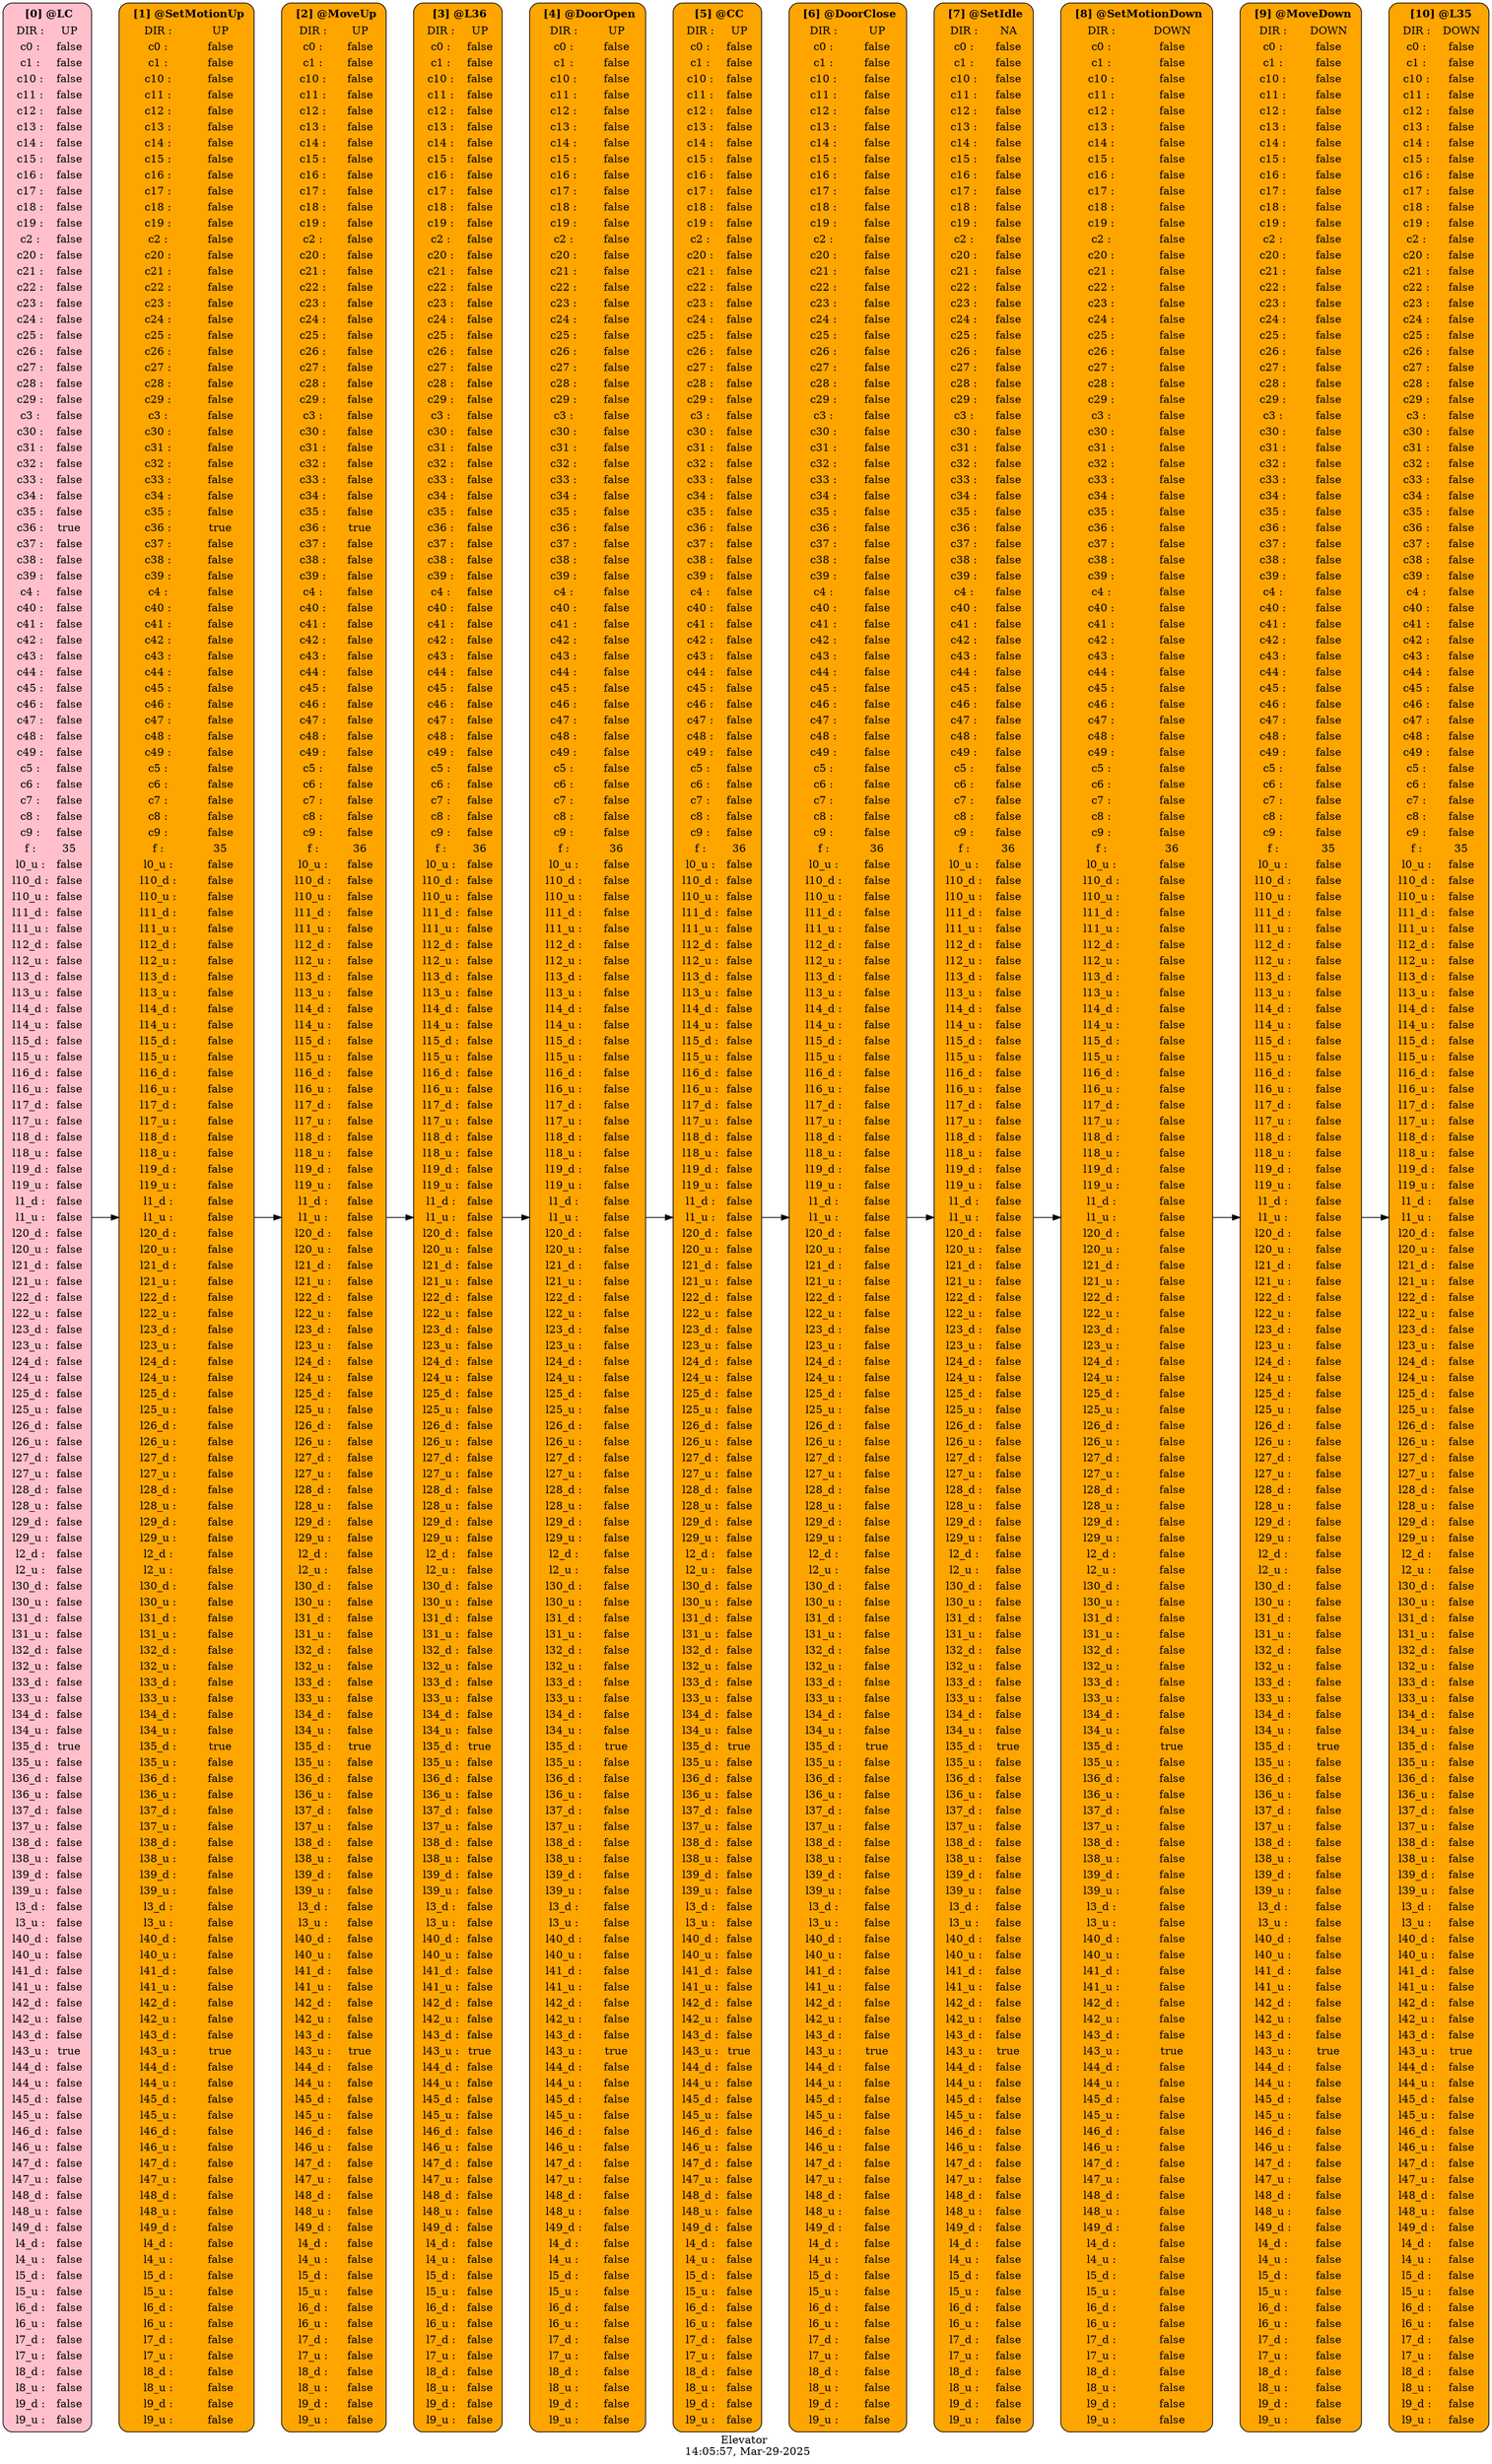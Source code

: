 /*
* Dot trace for Elevator
* [Time Stamp]:14:05:57, Mar-29-2025
* [Location]:/Users/huan/Desktop/trace/Elevator50.dot
* [States]:59
* CC DoorClose DoorOpen L0 L1 L10 L11 L12 L13 L14 L15 L16 L17 L18 L19 L2 L20 L21 L22 L23 L24 L25 L26 L27 L28 L29 L3 L30 L31 L32 L33 L34 L35 L36 L37 L38 L39 L4 L40 L41 L42 L43 L44 L45 L46 L47 L48 L49 L5 L6 L7 L8 L9 LC MoveDown MoveUp SetIdle SetMotionDown SetMotionUp 
* [Trans]:311
* [Start State]:LC
* [Final State(s)]:
*DoorOpen MoveUp MoveDown CC LC SetMotionUp SetMotionDown SetIdle L0 L1 L2 L3 L4 L5 L6 L7 L8 L9 L10 L11 L12 L13 L14 L15 L16 L17 L18 L19 L20 L21 L22 L23 L24 L25 L26 L27 L28 L29 L30 L31 L32 L33 L34 L35 L36 L37 L38 L39 L40 L41 L42 L43 L44 L45 L46 L47 L48 L49 DoorClose 
* [Trace Length]:11 
*/




digraph G { 



	 rankdir="LR"



label="Elevator \n 14:05:57, Mar-29-2025"
labelloc=" b " ;
labeljust=" c ";
	n0 [color="black", style="rounded, filled" , fillcolor="pink" , shape="rect", label= < 
 		 <table border='0' cellborder='0' style='rounded'> 
			 <tr><td align="center" colspan="2" > <b>[0] @LC</b></td></tr>
			 <tr><td align="center">DIR : </td><td>UP</td></tr> 
			 <tr><td align="center">c0 : </td><td>false</td></tr> 
			 <tr><td align="center">c1 : </td><td>false</td></tr> 
			 <tr><td align="center">c10 : </td><td>false</td></tr> 
			 <tr><td align="center">c11 : </td><td>false</td></tr> 
			 <tr><td align="center">c12 : </td><td>false</td></tr> 
			 <tr><td align="center">c13 : </td><td>false</td></tr> 
			 <tr><td align="center">c14 : </td><td>false</td></tr> 
			 <tr><td align="center">c15 : </td><td>false</td></tr> 
			 <tr><td align="center">c16 : </td><td>false</td></tr> 
			 <tr><td align="center">c17 : </td><td>false</td></tr> 
			 <tr><td align="center">c18 : </td><td>false</td></tr> 
			 <tr><td align="center">c19 : </td><td>false</td></tr> 
			 <tr><td align="center">c2 : </td><td>false</td></tr> 
			 <tr><td align="center">c20 : </td><td>false</td></tr> 
			 <tr><td align="center">c21 : </td><td>false</td></tr> 
			 <tr><td align="center">c22 : </td><td>false</td></tr> 
			 <tr><td align="center">c23 : </td><td>false</td></tr> 
			 <tr><td align="center">c24 : </td><td>false</td></tr> 
			 <tr><td align="center">c25 : </td><td>false</td></tr> 
			 <tr><td align="center">c26 : </td><td>false</td></tr> 
			 <tr><td align="center">c27 : </td><td>false</td></tr> 
			 <tr><td align="center">c28 : </td><td>false</td></tr> 
			 <tr><td align="center">c29 : </td><td>false</td></tr> 
			 <tr><td align="center">c3 : </td><td>false</td></tr> 
			 <tr><td align="center">c30 : </td><td>false</td></tr> 
			 <tr><td align="center">c31 : </td><td>false</td></tr> 
			 <tr><td align="center">c32 : </td><td>false</td></tr> 
			 <tr><td align="center">c33 : </td><td>false</td></tr> 
			 <tr><td align="center">c34 : </td><td>false</td></tr> 
			 <tr><td align="center">c35 : </td><td>false</td></tr> 
			 <tr><td align="center">c36 : </td><td>true</td></tr> 
			 <tr><td align="center">c37 : </td><td>false</td></tr> 
			 <tr><td align="center">c38 : </td><td>false</td></tr> 
			 <tr><td align="center">c39 : </td><td>false</td></tr> 
			 <tr><td align="center">c4 : </td><td>false</td></tr> 
			 <tr><td align="center">c40 : </td><td>false</td></tr> 
			 <tr><td align="center">c41 : </td><td>false</td></tr> 
			 <tr><td align="center">c42 : </td><td>false</td></tr> 
			 <tr><td align="center">c43 : </td><td>false</td></tr> 
			 <tr><td align="center">c44 : </td><td>false</td></tr> 
			 <tr><td align="center">c45 : </td><td>false</td></tr> 
			 <tr><td align="center">c46 : </td><td>false</td></tr> 
			 <tr><td align="center">c47 : </td><td>false</td></tr> 
			 <tr><td align="center">c48 : </td><td>false</td></tr> 
			 <tr><td align="center">c49 : </td><td>false</td></tr> 
			 <tr><td align="center">c5 : </td><td>false</td></tr> 
			 <tr><td align="center">c6 : </td><td>false</td></tr> 
			 <tr><td align="center">c7 : </td><td>false</td></tr> 
			 <tr><td align="center">c8 : </td><td>false</td></tr> 
			 <tr><td align="center">c9 : </td><td>false</td></tr> 
			 <tr><td align="center">f : </td><td>35</td></tr> 
			 <tr><td align="center">l0_u : </td><td>false</td></tr> 
			 <tr><td align="center">l10_d : </td><td>false</td></tr> 
			 <tr><td align="center">l10_u : </td><td>false</td></tr> 
			 <tr><td align="center">l11_d : </td><td>false</td></tr> 
			 <tr><td align="center">l11_u : </td><td>false</td></tr> 
			 <tr><td align="center">l12_d : </td><td>false</td></tr> 
			 <tr><td align="center">l12_u : </td><td>false</td></tr> 
			 <tr><td align="center">l13_d : </td><td>false</td></tr> 
			 <tr><td align="center">l13_u : </td><td>false</td></tr> 
			 <tr><td align="center">l14_d : </td><td>false</td></tr> 
			 <tr><td align="center">l14_u : </td><td>false</td></tr> 
			 <tr><td align="center">l15_d : </td><td>false</td></tr> 
			 <tr><td align="center">l15_u : </td><td>false</td></tr> 
			 <tr><td align="center">l16_d : </td><td>false</td></tr> 
			 <tr><td align="center">l16_u : </td><td>false</td></tr> 
			 <tr><td align="center">l17_d : </td><td>false</td></tr> 
			 <tr><td align="center">l17_u : </td><td>false</td></tr> 
			 <tr><td align="center">l18_d : </td><td>false</td></tr> 
			 <tr><td align="center">l18_u : </td><td>false</td></tr> 
			 <tr><td align="center">l19_d : </td><td>false</td></tr> 
			 <tr><td align="center">l19_u : </td><td>false</td></tr> 
			 <tr><td align="center">l1_d : </td><td>false</td></tr> 
			 <tr><td align="center">l1_u : </td><td>false</td></tr> 
			 <tr><td align="center">l20_d : </td><td>false</td></tr> 
			 <tr><td align="center">l20_u : </td><td>false</td></tr> 
			 <tr><td align="center">l21_d : </td><td>false</td></tr> 
			 <tr><td align="center">l21_u : </td><td>false</td></tr> 
			 <tr><td align="center">l22_d : </td><td>false</td></tr> 
			 <tr><td align="center">l22_u : </td><td>false</td></tr> 
			 <tr><td align="center">l23_d : </td><td>false</td></tr> 
			 <tr><td align="center">l23_u : </td><td>false</td></tr> 
			 <tr><td align="center">l24_d : </td><td>false</td></tr> 
			 <tr><td align="center">l24_u : </td><td>false</td></tr> 
			 <tr><td align="center">l25_d : </td><td>false</td></tr> 
			 <tr><td align="center">l25_u : </td><td>false</td></tr> 
			 <tr><td align="center">l26_d : </td><td>false</td></tr> 
			 <tr><td align="center">l26_u : </td><td>false</td></tr> 
			 <tr><td align="center">l27_d : </td><td>false</td></tr> 
			 <tr><td align="center">l27_u : </td><td>false</td></tr> 
			 <tr><td align="center">l28_d : </td><td>false</td></tr> 
			 <tr><td align="center">l28_u : </td><td>false</td></tr> 
			 <tr><td align="center">l29_d : </td><td>false</td></tr> 
			 <tr><td align="center">l29_u : </td><td>false</td></tr> 
			 <tr><td align="center">l2_d : </td><td>false</td></tr> 
			 <tr><td align="center">l2_u : </td><td>false</td></tr> 
			 <tr><td align="center">l30_d : </td><td>false</td></tr> 
			 <tr><td align="center">l30_u : </td><td>false</td></tr> 
			 <tr><td align="center">l31_d : </td><td>false</td></tr> 
			 <tr><td align="center">l31_u : </td><td>false</td></tr> 
			 <tr><td align="center">l32_d : </td><td>false</td></tr> 
			 <tr><td align="center">l32_u : </td><td>false</td></tr> 
			 <tr><td align="center">l33_d : </td><td>false</td></tr> 
			 <tr><td align="center">l33_u : </td><td>false</td></tr> 
			 <tr><td align="center">l34_d : </td><td>false</td></tr> 
			 <tr><td align="center">l34_u : </td><td>false</td></tr> 
			 <tr><td align="center">l35_d : </td><td>true</td></tr> 
			 <tr><td align="center">l35_u : </td><td>false</td></tr> 
			 <tr><td align="center">l36_d : </td><td>false</td></tr> 
			 <tr><td align="center">l36_u : </td><td>false</td></tr> 
			 <tr><td align="center">l37_d : </td><td>false</td></tr> 
			 <tr><td align="center">l37_u : </td><td>false</td></tr> 
			 <tr><td align="center">l38_d : </td><td>false</td></tr> 
			 <tr><td align="center">l38_u : </td><td>false</td></tr> 
			 <tr><td align="center">l39_d : </td><td>false</td></tr> 
			 <tr><td align="center">l39_u : </td><td>false</td></tr> 
			 <tr><td align="center">l3_d : </td><td>false</td></tr> 
			 <tr><td align="center">l3_u : </td><td>false</td></tr> 
			 <tr><td align="center">l40_d : </td><td>false</td></tr> 
			 <tr><td align="center">l40_u : </td><td>false</td></tr> 
			 <tr><td align="center">l41_d : </td><td>false</td></tr> 
			 <tr><td align="center">l41_u : </td><td>false</td></tr> 
			 <tr><td align="center">l42_d : </td><td>false</td></tr> 
			 <tr><td align="center">l42_u : </td><td>false</td></tr> 
			 <tr><td align="center">l43_d : </td><td>false</td></tr> 
			 <tr><td align="center">l43_u : </td><td>true</td></tr> 
			 <tr><td align="center">l44_d : </td><td>false</td></tr> 
			 <tr><td align="center">l44_u : </td><td>false</td></tr> 
			 <tr><td align="center">l45_d : </td><td>false</td></tr> 
			 <tr><td align="center">l45_u : </td><td>false</td></tr> 
			 <tr><td align="center">l46_d : </td><td>false</td></tr> 
			 <tr><td align="center">l46_u : </td><td>false</td></tr> 
			 <tr><td align="center">l47_d : </td><td>false</td></tr> 
			 <tr><td align="center">l47_u : </td><td>false</td></tr> 
			 <tr><td align="center">l48_d : </td><td>false</td></tr> 
			 <tr><td align="center">l48_u : </td><td>false</td></tr> 
			 <tr><td align="center">l49_d : </td><td>false</td></tr> 
			 <tr><td align="center">l4_d : </td><td>false</td></tr> 
			 <tr><td align="center">l4_u : </td><td>false</td></tr> 
			 <tr><td align="center">l5_d : </td><td>false</td></tr> 
			 <tr><td align="center">l5_u : </td><td>false</td></tr> 
			 <tr><td align="center">l6_d : </td><td>false</td></tr> 
			 <tr><td align="center">l6_u : </td><td>false</td></tr> 
			 <tr><td align="center">l7_d : </td><td>false</td></tr> 
			 <tr><td align="center">l7_u : </td><td>false</td></tr> 
			 <tr><td align="center">l8_d : </td><td>false</td></tr> 
			 <tr><td align="center">l8_u : </td><td>false</td></tr> 
			 <tr><td align="center">l9_d : </td><td>false</td></tr> 
			 <tr><td align="center">l9_u : </td><td>false</td></tr> 
		 </table> > ]
	n1 [color="black", style="rounded, filled" , fillcolor="orange" , shape="rect", label= < 
 		 <table border='0' cellborder='0' style='rounded'> 
			 <tr><td align="center" colspan="2" > <b>[1] @SetMotionUp</b></td></tr>
			 <tr><td align="center">DIR : </td><td>UP</td></tr> 
			 <tr><td align="center">c0 : </td><td>false</td></tr> 
			 <tr><td align="center">c1 : </td><td>false</td></tr> 
			 <tr><td align="center">c10 : </td><td>false</td></tr> 
			 <tr><td align="center">c11 : </td><td>false</td></tr> 
			 <tr><td align="center">c12 : </td><td>false</td></tr> 
			 <tr><td align="center">c13 : </td><td>false</td></tr> 
			 <tr><td align="center">c14 : </td><td>false</td></tr> 
			 <tr><td align="center">c15 : </td><td>false</td></tr> 
			 <tr><td align="center">c16 : </td><td>false</td></tr> 
			 <tr><td align="center">c17 : </td><td>false</td></tr> 
			 <tr><td align="center">c18 : </td><td>false</td></tr> 
			 <tr><td align="center">c19 : </td><td>false</td></tr> 
			 <tr><td align="center">c2 : </td><td>false</td></tr> 
			 <tr><td align="center">c20 : </td><td>false</td></tr> 
			 <tr><td align="center">c21 : </td><td>false</td></tr> 
			 <tr><td align="center">c22 : </td><td>false</td></tr> 
			 <tr><td align="center">c23 : </td><td>false</td></tr> 
			 <tr><td align="center">c24 : </td><td>false</td></tr> 
			 <tr><td align="center">c25 : </td><td>false</td></tr> 
			 <tr><td align="center">c26 : </td><td>false</td></tr> 
			 <tr><td align="center">c27 : </td><td>false</td></tr> 
			 <tr><td align="center">c28 : </td><td>false</td></tr> 
			 <tr><td align="center">c29 : </td><td>false</td></tr> 
			 <tr><td align="center">c3 : </td><td>false</td></tr> 
			 <tr><td align="center">c30 : </td><td>false</td></tr> 
			 <tr><td align="center">c31 : </td><td>false</td></tr> 
			 <tr><td align="center">c32 : </td><td>false</td></tr> 
			 <tr><td align="center">c33 : </td><td>false</td></tr> 
			 <tr><td align="center">c34 : </td><td>false</td></tr> 
			 <tr><td align="center">c35 : </td><td>false</td></tr> 
			 <tr><td align="center">c36 : </td><td>true</td></tr> 
			 <tr><td align="center">c37 : </td><td>false</td></tr> 
			 <tr><td align="center">c38 : </td><td>false</td></tr> 
			 <tr><td align="center">c39 : </td><td>false</td></tr> 
			 <tr><td align="center">c4 : </td><td>false</td></tr> 
			 <tr><td align="center">c40 : </td><td>false</td></tr> 
			 <tr><td align="center">c41 : </td><td>false</td></tr> 
			 <tr><td align="center">c42 : </td><td>false</td></tr> 
			 <tr><td align="center">c43 : </td><td>false</td></tr> 
			 <tr><td align="center">c44 : </td><td>false</td></tr> 
			 <tr><td align="center">c45 : </td><td>false</td></tr> 
			 <tr><td align="center">c46 : </td><td>false</td></tr> 
			 <tr><td align="center">c47 : </td><td>false</td></tr> 
			 <tr><td align="center">c48 : </td><td>false</td></tr> 
			 <tr><td align="center">c49 : </td><td>false</td></tr> 
			 <tr><td align="center">c5 : </td><td>false</td></tr> 
			 <tr><td align="center">c6 : </td><td>false</td></tr> 
			 <tr><td align="center">c7 : </td><td>false</td></tr> 
			 <tr><td align="center">c8 : </td><td>false</td></tr> 
			 <tr><td align="center">c9 : </td><td>false</td></tr> 
			 <tr><td align="center">f : </td><td>35</td></tr> 
			 <tr><td align="center">l0_u : </td><td>false</td></tr> 
			 <tr><td align="center">l10_d : </td><td>false</td></tr> 
			 <tr><td align="center">l10_u : </td><td>false</td></tr> 
			 <tr><td align="center">l11_d : </td><td>false</td></tr> 
			 <tr><td align="center">l11_u : </td><td>false</td></tr> 
			 <tr><td align="center">l12_d : </td><td>false</td></tr> 
			 <tr><td align="center">l12_u : </td><td>false</td></tr> 
			 <tr><td align="center">l13_d : </td><td>false</td></tr> 
			 <tr><td align="center">l13_u : </td><td>false</td></tr> 
			 <tr><td align="center">l14_d : </td><td>false</td></tr> 
			 <tr><td align="center">l14_u : </td><td>false</td></tr> 
			 <tr><td align="center">l15_d : </td><td>false</td></tr> 
			 <tr><td align="center">l15_u : </td><td>false</td></tr> 
			 <tr><td align="center">l16_d : </td><td>false</td></tr> 
			 <tr><td align="center">l16_u : </td><td>false</td></tr> 
			 <tr><td align="center">l17_d : </td><td>false</td></tr> 
			 <tr><td align="center">l17_u : </td><td>false</td></tr> 
			 <tr><td align="center">l18_d : </td><td>false</td></tr> 
			 <tr><td align="center">l18_u : </td><td>false</td></tr> 
			 <tr><td align="center">l19_d : </td><td>false</td></tr> 
			 <tr><td align="center">l19_u : </td><td>false</td></tr> 
			 <tr><td align="center">l1_d : </td><td>false</td></tr> 
			 <tr><td align="center">l1_u : </td><td>false</td></tr> 
			 <tr><td align="center">l20_d : </td><td>false</td></tr> 
			 <tr><td align="center">l20_u : </td><td>false</td></tr> 
			 <tr><td align="center">l21_d : </td><td>false</td></tr> 
			 <tr><td align="center">l21_u : </td><td>false</td></tr> 
			 <tr><td align="center">l22_d : </td><td>false</td></tr> 
			 <tr><td align="center">l22_u : </td><td>false</td></tr> 
			 <tr><td align="center">l23_d : </td><td>false</td></tr> 
			 <tr><td align="center">l23_u : </td><td>false</td></tr> 
			 <tr><td align="center">l24_d : </td><td>false</td></tr> 
			 <tr><td align="center">l24_u : </td><td>false</td></tr> 
			 <tr><td align="center">l25_d : </td><td>false</td></tr> 
			 <tr><td align="center">l25_u : </td><td>false</td></tr> 
			 <tr><td align="center">l26_d : </td><td>false</td></tr> 
			 <tr><td align="center">l26_u : </td><td>false</td></tr> 
			 <tr><td align="center">l27_d : </td><td>false</td></tr> 
			 <tr><td align="center">l27_u : </td><td>false</td></tr> 
			 <tr><td align="center">l28_d : </td><td>false</td></tr> 
			 <tr><td align="center">l28_u : </td><td>false</td></tr> 
			 <tr><td align="center">l29_d : </td><td>false</td></tr> 
			 <tr><td align="center">l29_u : </td><td>false</td></tr> 
			 <tr><td align="center">l2_d : </td><td>false</td></tr> 
			 <tr><td align="center">l2_u : </td><td>false</td></tr> 
			 <tr><td align="center">l30_d : </td><td>false</td></tr> 
			 <tr><td align="center">l30_u : </td><td>false</td></tr> 
			 <tr><td align="center">l31_d : </td><td>false</td></tr> 
			 <tr><td align="center">l31_u : </td><td>false</td></tr> 
			 <tr><td align="center">l32_d : </td><td>false</td></tr> 
			 <tr><td align="center">l32_u : </td><td>false</td></tr> 
			 <tr><td align="center">l33_d : </td><td>false</td></tr> 
			 <tr><td align="center">l33_u : </td><td>false</td></tr> 
			 <tr><td align="center">l34_d : </td><td>false</td></tr> 
			 <tr><td align="center">l34_u : </td><td>false</td></tr> 
			 <tr><td align="center">l35_d : </td><td>true</td></tr> 
			 <tr><td align="center">l35_u : </td><td>false</td></tr> 
			 <tr><td align="center">l36_d : </td><td>false</td></tr> 
			 <tr><td align="center">l36_u : </td><td>false</td></tr> 
			 <tr><td align="center">l37_d : </td><td>false</td></tr> 
			 <tr><td align="center">l37_u : </td><td>false</td></tr> 
			 <tr><td align="center">l38_d : </td><td>false</td></tr> 
			 <tr><td align="center">l38_u : </td><td>false</td></tr> 
			 <tr><td align="center">l39_d : </td><td>false</td></tr> 
			 <tr><td align="center">l39_u : </td><td>false</td></tr> 
			 <tr><td align="center">l3_d : </td><td>false</td></tr> 
			 <tr><td align="center">l3_u : </td><td>false</td></tr> 
			 <tr><td align="center">l40_d : </td><td>false</td></tr> 
			 <tr><td align="center">l40_u : </td><td>false</td></tr> 
			 <tr><td align="center">l41_d : </td><td>false</td></tr> 
			 <tr><td align="center">l41_u : </td><td>false</td></tr> 
			 <tr><td align="center">l42_d : </td><td>false</td></tr> 
			 <tr><td align="center">l42_u : </td><td>false</td></tr> 
			 <tr><td align="center">l43_d : </td><td>false</td></tr> 
			 <tr><td align="center">l43_u : </td><td>true</td></tr> 
			 <tr><td align="center">l44_d : </td><td>false</td></tr> 
			 <tr><td align="center">l44_u : </td><td>false</td></tr> 
			 <tr><td align="center">l45_d : </td><td>false</td></tr> 
			 <tr><td align="center">l45_u : </td><td>false</td></tr> 
			 <tr><td align="center">l46_d : </td><td>false</td></tr> 
			 <tr><td align="center">l46_u : </td><td>false</td></tr> 
			 <tr><td align="center">l47_d : </td><td>false</td></tr> 
			 <tr><td align="center">l47_u : </td><td>false</td></tr> 
			 <tr><td align="center">l48_d : </td><td>false</td></tr> 
			 <tr><td align="center">l48_u : </td><td>false</td></tr> 
			 <tr><td align="center">l49_d : </td><td>false</td></tr> 
			 <tr><td align="center">l4_d : </td><td>false</td></tr> 
			 <tr><td align="center">l4_u : </td><td>false</td></tr> 
			 <tr><td align="center">l5_d : </td><td>false</td></tr> 
			 <tr><td align="center">l5_u : </td><td>false</td></tr> 
			 <tr><td align="center">l6_d : </td><td>false</td></tr> 
			 <tr><td align="center">l6_u : </td><td>false</td></tr> 
			 <tr><td align="center">l7_d : </td><td>false</td></tr> 
			 <tr><td align="center">l7_u : </td><td>false</td></tr> 
			 <tr><td align="center">l8_d : </td><td>false</td></tr> 
			 <tr><td align="center">l8_u : </td><td>false</td></tr> 
			 <tr><td align="center">l9_d : </td><td>false</td></tr> 
			 <tr><td align="center">l9_u : </td><td>false</td></tr> 
		 </table> > ]
	n2 [color="black", style="rounded, filled" , fillcolor="orange" , shape="rect", label= < 
 		 <table border='0' cellborder='0' style='rounded'> 
			 <tr><td align="center" colspan="2" > <b>[2] @MoveUp</b></td></tr>
			 <tr><td align="center">DIR : </td><td>UP</td></tr> 
			 <tr><td align="center">c0 : </td><td>false</td></tr> 
			 <tr><td align="center">c1 : </td><td>false</td></tr> 
			 <tr><td align="center">c10 : </td><td>false</td></tr> 
			 <tr><td align="center">c11 : </td><td>false</td></tr> 
			 <tr><td align="center">c12 : </td><td>false</td></tr> 
			 <tr><td align="center">c13 : </td><td>false</td></tr> 
			 <tr><td align="center">c14 : </td><td>false</td></tr> 
			 <tr><td align="center">c15 : </td><td>false</td></tr> 
			 <tr><td align="center">c16 : </td><td>false</td></tr> 
			 <tr><td align="center">c17 : </td><td>false</td></tr> 
			 <tr><td align="center">c18 : </td><td>false</td></tr> 
			 <tr><td align="center">c19 : </td><td>false</td></tr> 
			 <tr><td align="center">c2 : </td><td>false</td></tr> 
			 <tr><td align="center">c20 : </td><td>false</td></tr> 
			 <tr><td align="center">c21 : </td><td>false</td></tr> 
			 <tr><td align="center">c22 : </td><td>false</td></tr> 
			 <tr><td align="center">c23 : </td><td>false</td></tr> 
			 <tr><td align="center">c24 : </td><td>false</td></tr> 
			 <tr><td align="center">c25 : </td><td>false</td></tr> 
			 <tr><td align="center">c26 : </td><td>false</td></tr> 
			 <tr><td align="center">c27 : </td><td>false</td></tr> 
			 <tr><td align="center">c28 : </td><td>false</td></tr> 
			 <tr><td align="center">c29 : </td><td>false</td></tr> 
			 <tr><td align="center">c3 : </td><td>false</td></tr> 
			 <tr><td align="center">c30 : </td><td>false</td></tr> 
			 <tr><td align="center">c31 : </td><td>false</td></tr> 
			 <tr><td align="center">c32 : </td><td>false</td></tr> 
			 <tr><td align="center">c33 : </td><td>false</td></tr> 
			 <tr><td align="center">c34 : </td><td>false</td></tr> 
			 <tr><td align="center">c35 : </td><td>false</td></tr> 
			 <tr><td align="center">c36 : </td><td>true</td></tr> 
			 <tr><td align="center">c37 : </td><td>false</td></tr> 
			 <tr><td align="center">c38 : </td><td>false</td></tr> 
			 <tr><td align="center">c39 : </td><td>false</td></tr> 
			 <tr><td align="center">c4 : </td><td>false</td></tr> 
			 <tr><td align="center">c40 : </td><td>false</td></tr> 
			 <tr><td align="center">c41 : </td><td>false</td></tr> 
			 <tr><td align="center">c42 : </td><td>false</td></tr> 
			 <tr><td align="center">c43 : </td><td>false</td></tr> 
			 <tr><td align="center">c44 : </td><td>false</td></tr> 
			 <tr><td align="center">c45 : </td><td>false</td></tr> 
			 <tr><td align="center">c46 : </td><td>false</td></tr> 
			 <tr><td align="center">c47 : </td><td>false</td></tr> 
			 <tr><td align="center">c48 : </td><td>false</td></tr> 
			 <tr><td align="center">c49 : </td><td>false</td></tr> 
			 <tr><td align="center">c5 : </td><td>false</td></tr> 
			 <tr><td align="center">c6 : </td><td>false</td></tr> 
			 <tr><td align="center">c7 : </td><td>false</td></tr> 
			 <tr><td align="center">c8 : </td><td>false</td></tr> 
			 <tr><td align="center">c9 : </td><td>false</td></tr> 
			 <tr><td align="center">f : </td><td>36</td></tr> 
			 <tr><td align="center">l0_u : </td><td>false</td></tr> 
			 <tr><td align="center">l10_d : </td><td>false</td></tr> 
			 <tr><td align="center">l10_u : </td><td>false</td></tr> 
			 <tr><td align="center">l11_d : </td><td>false</td></tr> 
			 <tr><td align="center">l11_u : </td><td>false</td></tr> 
			 <tr><td align="center">l12_d : </td><td>false</td></tr> 
			 <tr><td align="center">l12_u : </td><td>false</td></tr> 
			 <tr><td align="center">l13_d : </td><td>false</td></tr> 
			 <tr><td align="center">l13_u : </td><td>false</td></tr> 
			 <tr><td align="center">l14_d : </td><td>false</td></tr> 
			 <tr><td align="center">l14_u : </td><td>false</td></tr> 
			 <tr><td align="center">l15_d : </td><td>false</td></tr> 
			 <tr><td align="center">l15_u : </td><td>false</td></tr> 
			 <tr><td align="center">l16_d : </td><td>false</td></tr> 
			 <tr><td align="center">l16_u : </td><td>false</td></tr> 
			 <tr><td align="center">l17_d : </td><td>false</td></tr> 
			 <tr><td align="center">l17_u : </td><td>false</td></tr> 
			 <tr><td align="center">l18_d : </td><td>false</td></tr> 
			 <tr><td align="center">l18_u : </td><td>false</td></tr> 
			 <tr><td align="center">l19_d : </td><td>false</td></tr> 
			 <tr><td align="center">l19_u : </td><td>false</td></tr> 
			 <tr><td align="center">l1_d : </td><td>false</td></tr> 
			 <tr><td align="center">l1_u : </td><td>false</td></tr> 
			 <tr><td align="center">l20_d : </td><td>false</td></tr> 
			 <tr><td align="center">l20_u : </td><td>false</td></tr> 
			 <tr><td align="center">l21_d : </td><td>false</td></tr> 
			 <tr><td align="center">l21_u : </td><td>false</td></tr> 
			 <tr><td align="center">l22_d : </td><td>false</td></tr> 
			 <tr><td align="center">l22_u : </td><td>false</td></tr> 
			 <tr><td align="center">l23_d : </td><td>false</td></tr> 
			 <tr><td align="center">l23_u : </td><td>false</td></tr> 
			 <tr><td align="center">l24_d : </td><td>false</td></tr> 
			 <tr><td align="center">l24_u : </td><td>false</td></tr> 
			 <tr><td align="center">l25_d : </td><td>false</td></tr> 
			 <tr><td align="center">l25_u : </td><td>false</td></tr> 
			 <tr><td align="center">l26_d : </td><td>false</td></tr> 
			 <tr><td align="center">l26_u : </td><td>false</td></tr> 
			 <tr><td align="center">l27_d : </td><td>false</td></tr> 
			 <tr><td align="center">l27_u : </td><td>false</td></tr> 
			 <tr><td align="center">l28_d : </td><td>false</td></tr> 
			 <tr><td align="center">l28_u : </td><td>false</td></tr> 
			 <tr><td align="center">l29_d : </td><td>false</td></tr> 
			 <tr><td align="center">l29_u : </td><td>false</td></tr> 
			 <tr><td align="center">l2_d : </td><td>false</td></tr> 
			 <tr><td align="center">l2_u : </td><td>false</td></tr> 
			 <tr><td align="center">l30_d : </td><td>false</td></tr> 
			 <tr><td align="center">l30_u : </td><td>false</td></tr> 
			 <tr><td align="center">l31_d : </td><td>false</td></tr> 
			 <tr><td align="center">l31_u : </td><td>false</td></tr> 
			 <tr><td align="center">l32_d : </td><td>false</td></tr> 
			 <tr><td align="center">l32_u : </td><td>false</td></tr> 
			 <tr><td align="center">l33_d : </td><td>false</td></tr> 
			 <tr><td align="center">l33_u : </td><td>false</td></tr> 
			 <tr><td align="center">l34_d : </td><td>false</td></tr> 
			 <tr><td align="center">l34_u : </td><td>false</td></tr> 
			 <tr><td align="center">l35_d : </td><td>true</td></tr> 
			 <tr><td align="center">l35_u : </td><td>false</td></tr> 
			 <tr><td align="center">l36_d : </td><td>false</td></tr> 
			 <tr><td align="center">l36_u : </td><td>false</td></tr> 
			 <tr><td align="center">l37_d : </td><td>false</td></tr> 
			 <tr><td align="center">l37_u : </td><td>false</td></tr> 
			 <tr><td align="center">l38_d : </td><td>false</td></tr> 
			 <tr><td align="center">l38_u : </td><td>false</td></tr> 
			 <tr><td align="center">l39_d : </td><td>false</td></tr> 
			 <tr><td align="center">l39_u : </td><td>false</td></tr> 
			 <tr><td align="center">l3_d : </td><td>false</td></tr> 
			 <tr><td align="center">l3_u : </td><td>false</td></tr> 
			 <tr><td align="center">l40_d : </td><td>false</td></tr> 
			 <tr><td align="center">l40_u : </td><td>false</td></tr> 
			 <tr><td align="center">l41_d : </td><td>false</td></tr> 
			 <tr><td align="center">l41_u : </td><td>false</td></tr> 
			 <tr><td align="center">l42_d : </td><td>false</td></tr> 
			 <tr><td align="center">l42_u : </td><td>false</td></tr> 
			 <tr><td align="center">l43_d : </td><td>false</td></tr> 
			 <tr><td align="center">l43_u : </td><td>true</td></tr> 
			 <tr><td align="center">l44_d : </td><td>false</td></tr> 
			 <tr><td align="center">l44_u : </td><td>false</td></tr> 
			 <tr><td align="center">l45_d : </td><td>false</td></tr> 
			 <tr><td align="center">l45_u : </td><td>false</td></tr> 
			 <tr><td align="center">l46_d : </td><td>false</td></tr> 
			 <tr><td align="center">l46_u : </td><td>false</td></tr> 
			 <tr><td align="center">l47_d : </td><td>false</td></tr> 
			 <tr><td align="center">l47_u : </td><td>false</td></tr> 
			 <tr><td align="center">l48_d : </td><td>false</td></tr> 
			 <tr><td align="center">l48_u : </td><td>false</td></tr> 
			 <tr><td align="center">l49_d : </td><td>false</td></tr> 
			 <tr><td align="center">l4_d : </td><td>false</td></tr> 
			 <tr><td align="center">l4_u : </td><td>false</td></tr> 
			 <tr><td align="center">l5_d : </td><td>false</td></tr> 
			 <tr><td align="center">l5_u : </td><td>false</td></tr> 
			 <tr><td align="center">l6_d : </td><td>false</td></tr> 
			 <tr><td align="center">l6_u : </td><td>false</td></tr> 
			 <tr><td align="center">l7_d : </td><td>false</td></tr> 
			 <tr><td align="center">l7_u : </td><td>false</td></tr> 
			 <tr><td align="center">l8_d : </td><td>false</td></tr> 
			 <tr><td align="center">l8_u : </td><td>false</td></tr> 
			 <tr><td align="center">l9_d : </td><td>false</td></tr> 
			 <tr><td align="center">l9_u : </td><td>false</td></tr> 
		 </table> > ]
	n3 [color="black", style="rounded, filled" , fillcolor="orange" , shape="rect", label= < 
 		 <table border='0' cellborder='0' style='rounded'> 
			 <tr><td align="center" colspan="2" > <b>[3] @L36</b></td></tr>
			 <tr><td align="center">DIR : </td><td>UP</td></tr> 
			 <tr><td align="center">c0 : </td><td>false</td></tr> 
			 <tr><td align="center">c1 : </td><td>false</td></tr> 
			 <tr><td align="center">c10 : </td><td>false</td></tr> 
			 <tr><td align="center">c11 : </td><td>false</td></tr> 
			 <tr><td align="center">c12 : </td><td>false</td></tr> 
			 <tr><td align="center">c13 : </td><td>false</td></tr> 
			 <tr><td align="center">c14 : </td><td>false</td></tr> 
			 <tr><td align="center">c15 : </td><td>false</td></tr> 
			 <tr><td align="center">c16 : </td><td>false</td></tr> 
			 <tr><td align="center">c17 : </td><td>false</td></tr> 
			 <tr><td align="center">c18 : </td><td>false</td></tr> 
			 <tr><td align="center">c19 : </td><td>false</td></tr> 
			 <tr><td align="center">c2 : </td><td>false</td></tr> 
			 <tr><td align="center">c20 : </td><td>false</td></tr> 
			 <tr><td align="center">c21 : </td><td>false</td></tr> 
			 <tr><td align="center">c22 : </td><td>false</td></tr> 
			 <tr><td align="center">c23 : </td><td>false</td></tr> 
			 <tr><td align="center">c24 : </td><td>false</td></tr> 
			 <tr><td align="center">c25 : </td><td>false</td></tr> 
			 <tr><td align="center">c26 : </td><td>false</td></tr> 
			 <tr><td align="center">c27 : </td><td>false</td></tr> 
			 <tr><td align="center">c28 : </td><td>false</td></tr> 
			 <tr><td align="center">c29 : </td><td>false</td></tr> 
			 <tr><td align="center">c3 : </td><td>false</td></tr> 
			 <tr><td align="center">c30 : </td><td>false</td></tr> 
			 <tr><td align="center">c31 : </td><td>false</td></tr> 
			 <tr><td align="center">c32 : </td><td>false</td></tr> 
			 <tr><td align="center">c33 : </td><td>false</td></tr> 
			 <tr><td align="center">c34 : </td><td>false</td></tr> 
			 <tr><td align="center">c35 : </td><td>false</td></tr> 
			 <tr><td align="center">c36 : </td><td>false</td></tr> 
			 <tr><td align="center">c37 : </td><td>false</td></tr> 
			 <tr><td align="center">c38 : </td><td>false</td></tr> 
			 <tr><td align="center">c39 : </td><td>false</td></tr> 
			 <tr><td align="center">c4 : </td><td>false</td></tr> 
			 <tr><td align="center">c40 : </td><td>false</td></tr> 
			 <tr><td align="center">c41 : </td><td>false</td></tr> 
			 <tr><td align="center">c42 : </td><td>false</td></tr> 
			 <tr><td align="center">c43 : </td><td>false</td></tr> 
			 <tr><td align="center">c44 : </td><td>false</td></tr> 
			 <tr><td align="center">c45 : </td><td>false</td></tr> 
			 <tr><td align="center">c46 : </td><td>false</td></tr> 
			 <tr><td align="center">c47 : </td><td>false</td></tr> 
			 <tr><td align="center">c48 : </td><td>false</td></tr> 
			 <tr><td align="center">c49 : </td><td>false</td></tr> 
			 <tr><td align="center">c5 : </td><td>false</td></tr> 
			 <tr><td align="center">c6 : </td><td>false</td></tr> 
			 <tr><td align="center">c7 : </td><td>false</td></tr> 
			 <tr><td align="center">c8 : </td><td>false</td></tr> 
			 <tr><td align="center">c9 : </td><td>false</td></tr> 
			 <tr><td align="center">f : </td><td>36</td></tr> 
			 <tr><td align="center">l0_u : </td><td>false</td></tr> 
			 <tr><td align="center">l10_d : </td><td>false</td></tr> 
			 <tr><td align="center">l10_u : </td><td>false</td></tr> 
			 <tr><td align="center">l11_d : </td><td>false</td></tr> 
			 <tr><td align="center">l11_u : </td><td>false</td></tr> 
			 <tr><td align="center">l12_d : </td><td>false</td></tr> 
			 <tr><td align="center">l12_u : </td><td>false</td></tr> 
			 <tr><td align="center">l13_d : </td><td>false</td></tr> 
			 <tr><td align="center">l13_u : </td><td>false</td></tr> 
			 <tr><td align="center">l14_d : </td><td>false</td></tr> 
			 <tr><td align="center">l14_u : </td><td>false</td></tr> 
			 <tr><td align="center">l15_d : </td><td>false</td></tr> 
			 <tr><td align="center">l15_u : </td><td>false</td></tr> 
			 <tr><td align="center">l16_d : </td><td>false</td></tr> 
			 <tr><td align="center">l16_u : </td><td>false</td></tr> 
			 <tr><td align="center">l17_d : </td><td>false</td></tr> 
			 <tr><td align="center">l17_u : </td><td>false</td></tr> 
			 <tr><td align="center">l18_d : </td><td>false</td></tr> 
			 <tr><td align="center">l18_u : </td><td>false</td></tr> 
			 <tr><td align="center">l19_d : </td><td>false</td></tr> 
			 <tr><td align="center">l19_u : </td><td>false</td></tr> 
			 <tr><td align="center">l1_d : </td><td>false</td></tr> 
			 <tr><td align="center">l1_u : </td><td>false</td></tr> 
			 <tr><td align="center">l20_d : </td><td>false</td></tr> 
			 <tr><td align="center">l20_u : </td><td>false</td></tr> 
			 <tr><td align="center">l21_d : </td><td>false</td></tr> 
			 <tr><td align="center">l21_u : </td><td>false</td></tr> 
			 <tr><td align="center">l22_d : </td><td>false</td></tr> 
			 <tr><td align="center">l22_u : </td><td>false</td></tr> 
			 <tr><td align="center">l23_d : </td><td>false</td></tr> 
			 <tr><td align="center">l23_u : </td><td>false</td></tr> 
			 <tr><td align="center">l24_d : </td><td>false</td></tr> 
			 <tr><td align="center">l24_u : </td><td>false</td></tr> 
			 <tr><td align="center">l25_d : </td><td>false</td></tr> 
			 <tr><td align="center">l25_u : </td><td>false</td></tr> 
			 <tr><td align="center">l26_d : </td><td>false</td></tr> 
			 <tr><td align="center">l26_u : </td><td>false</td></tr> 
			 <tr><td align="center">l27_d : </td><td>false</td></tr> 
			 <tr><td align="center">l27_u : </td><td>false</td></tr> 
			 <tr><td align="center">l28_d : </td><td>false</td></tr> 
			 <tr><td align="center">l28_u : </td><td>false</td></tr> 
			 <tr><td align="center">l29_d : </td><td>false</td></tr> 
			 <tr><td align="center">l29_u : </td><td>false</td></tr> 
			 <tr><td align="center">l2_d : </td><td>false</td></tr> 
			 <tr><td align="center">l2_u : </td><td>false</td></tr> 
			 <tr><td align="center">l30_d : </td><td>false</td></tr> 
			 <tr><td align="center">l30_u : </td><td>false</td></tr> 
			 <tr><td align="center">l31_d : </td><td>false</td></tr> 
			 <tr><td align="center">l31_u : </td><td>false</td></tr> 
			 <tr><td align="center">l32_d : </td><td>false</td></tr> 
			 <tr><td align="center">l32_u : </td><td>false</td></tr> 
			 <tr><td align="center">l33_d : </td><td>false</td></tr> 
			 <tr><td align="center">l33_u : </td><td>false</td></tr> 
			 <tr><td align="center">l34_d : </td><td>false</td></tr> 
			 <tr><td align="center">l34_u : </td><td>false</td></tr> 
			 <tr><td align="center">l35_d : </td><td>true</td></tr> 
			 <tr><td align="center">l35_u : </td><td>false</td></tr> 
			 <tr><td align="center">l36_d : </td><td>false</td></tr> 
			 <tr><td align="center">l36_u : </td><td>false</td></tr> 
			 <tr><td align="center">l37_d : </td><td>false</td></tr> 
			 <tr><td align="center">l37_u : </td><td>false</td></tr> 
			 <tr><td align="center">l38_d : </td><td>false</td></tr> 
			 <tr><td align="center">l38_u : </td><td>false</td></tr> 
			 <tr><td align="center">l39_d : </td><td>false</td></tr> 
			 <tr><td align="center">l39_u : </td><td>false</td></tr> 
			 <tr><td align="center">l3_d : </td><td>false</td></tr> 
			 <tr><td align="center">l3_u : </td><td>false</td></tr> 
			 <tr><td align="center">l40_d : </td><td>false</td></tr> 
			 <tr><td align="center">l40_u : </td><td>false</td></tr> 
			 <tr><td align="center">l41_d : </td><td>false</td></tr> 
			 <tr><td align="center">l41_u : </td><td>false</td></tr> 
			 <tr><td align="center">l42_d : </td><td>false</td></tr> 
			 <tr><td align="center">l42_u : </td><td>false</td></tr> 
			 <tr><td align="center">l43_d : </td><td>false</td></tr> 
			 <tr><td align="center">l43_u : </td><td>true</td></tr> 
			 <tr><td align="center">l44_d : </td><td>false</td></tr> 
			 <tr><td align="center">l44_u : </td><td>false</td></tr> 
			 <tr><td align="center">l45_d : </td><td>false</td></tr> 
			 <tr><td align="center">l45_u : </td><td>false</td></tr> 
			 <tr><td align="center">l46_d : </td><td>false</td></tr> 
			 <tr><td align="center">l46_u : </td><td>false</td></tr> 
			 <tr><td align="center">l47_d : </td><td>false</td></tr> 
			 <tr><td align="center">l47_u : </td><td>false</td></tr> 
			 <tr><td align="center">l48_d : </td><td>false</td></tr> 
			 <tr><td align="center">l48_u : </td><td>false</td></tr> 
			 <tr><td align="center">l49_d : </td><td>false</td></tr> 
			 <tr><td align="center">l4_d : </td><td>false</td></tr> 
			 <tr><td align="center">l4_u : </td><td>false</td></tr> 
			 <tr><td align="center">l5_d : </td><td>false</td></tr> 
			 <tr><td align="center">l5_u : </td><td>false</td></tr> 
			 <tr><td align="center">l6_d : </td><td>false</td></tr> 
			 <tr><td align="center">l6_u : </td><td>false</td></tr> 
			 <tr><td align="center">l7_d : </td><td>false</td></tr> 
			 <tr><td align="center">l7_u : </td><td>false</td></tr> 
			 <tr><td align="center">l8_d : </td><td>false</td></tr> 
			 <tr><td align="center">l8_u : </td><td>false</td></tr> 
			 <tr><td align="center">l9_d : </td><td>false</td></tr> 
			 <tr><td align="center">l9_u : </td><td>false</td></tr> 
		 </table> > ]
	n4 [color="black", style="rounded, filled" , fillcolor="orange" , shape="rect", label= < 
 		 <table border='0' cellborder='0' style='rounded'> 
			 <tr><td align="center" colspan="2" > <b>[4] @DoorOpen</b></td></tr>
			 <tr><td align="center">DIR : </td><td>UP</td></tr> 
			 <tr><td align="center">c0 : </td><td>false</td></tr> 
			 <tr><td align="center">c1 : </td><td>false</td></tr> 
			 <tr><td align="center">c10 : </td><td>false</td></tr> 
			 <tr><td align="center">c11 : </td><td>false</td></tr> 
			 <tr><td align="center">c12 : </td><td>false</td></tr> 
			 <tr><td align="center">c13 : </td><td>false</td></tr> 
			 <tr><td align="center">c14 : </td><td>false</td></tr> 
			 <tr><td align="center">c15 : </td><td>false</td></tr> 
			 <tr><td align="center">c16 : </td><td>false</td></tr> 
			 <tr><td align="center">c17 : </td><td>false</td></tr> 
			 <tr><td align="center">c18 : </td><td>false</td></tr> 
			 <tr><td align="center">c19 : </td><td>false</td></tr> 
			 <tr><td align="center">c2 : </td><td>false</td></tr> 
			 <tr><td align="center">c20 : </td><td>false</td></tr> 
			 <tr><td align="center">c21 : </td><td>false</td></tr> 
			 <tr><td align="center">c22 : </td><td>false</td></tr> 
			 <tr><td align="center">c23 : </td><td>false</td></tr> 
			 <tr><td align="center">c24 : </td><td>false</td></tr> 
			 <tr><td align="center">c25 : </td><td>false</td></tr> 
			 <tr><td align="center">c26 : </td><td>false</td></tr> 
			 <tr><td align="center">c27 : </td><td>false</td></tr> 
			 <tr><td align="center">c28 : </td><td>false</td></tr> 
			 <tr><td align="center">c29 : </td><td>false</td></tr> 
			 <tr><td align="center">c3 : </td><td>false</td></tr> 
			 <tr><td align="center">c30 : </td><td>false</td></tr> 
			 <tr><td align="center">c31 : </td><td>false</td></tr> 
			 <tr><td align="center">c32 : </td><td>false</td></tr> 
			 <tr><td align="center">c33 : </td><td>false</td></tr> 
			 <tr><td align="center">c34 : </td><td>false</td></tr> 
			 <tr><td align="center">c35 : </td><td>false</td></tr> 
			 <tr><td align="center">c36 : </td><td>false</td></tr> 
			 <tr><td align="center">c37 : </td><td>false</td></tr> 
			 <tr><td align="center">c38 : </td><td>false</td></tr> 
			 <tr><td align="center">c39 : </td><td>false</td></tr> 
			 <tr><td align="center">c4 : </td><td>false</td></tr> 
			 <tr><td align="center">c40 : </td><td>false</td></tr> 
			 <tr><td align="center">c41 : </td><td>false</td></tr> 
			 <tr><td align="center">c42 : </td><td>false</td></tr> 
			 <tr><td align="center">c43 : </td><td>false</td></tr> 
			 <tr><td align="center">c44 : </td><td>false</td></tr> 
			 <tr><td align="center">c45 : </td><td>false</td></tr> 
			 <tr><td align="center">c46 : </td><td>false</td></tr> 
			 <tr><td align="center">c47 : </td><td>false</td></tr> 
			 <tr><td align="center">c48 : </td><td>false</td></tr> 
			 <tr><td align="center">c49 : </td><td>false</td></tr> 
			 <tr><td align="center">c5 : </td><td>false</td></tr> 
			 <tr><td align="center">c6 : </td><td>false</td></tr> 
			 <tr><td align="center">c7 : </td><td>false</td></tr> 
			 <tr><td align="center">c8 : </td><td>false</td></tr> 
			 <tr><td align="center">c9 : </td><td>false</td></tr> 
			 <tr><td align="center">f : </td><td>36</td></tr> 
			 <tr><td align="center">l0_u : </td><td>false</td></tr> 
			 <tr><td align="center">l10_d : </td><td>false</td></tr> 
			 <tr><td align="center">l10_u : </td><td>false</td></tr> 
			 <tr><td align="center">l11_d : </td><td>false</td></tr> 
			 <tr><td align="center">l11_u : </td><td>false</td></tr> 
			 <tr><td align="center">l12_d : </td><td>false</td></tr> 
			 <tr><td align="center">l12_u : </td><td>false</td></tr> 
			 <tr><td align="center">l13_d : </td><td>false</td></tr> 
			 <tr><td align="center">l13_u : </td><td>false</td></tr> 
			 <tr><td align="center">l14_d : </td><td>false</td></tr> 
			 <tr><td align="center">l14_u : </td><td>false</td></tr> 
			 <tr><td align="center">l15_d : </td><td>false</td></tr> 
			 <tr><td align="center">l15_u : </td><td>false</td></tr> 
			 <tr><td align="center">l16_d : </td><td>false</td></tr> 
			 <tr><td align="center">l16_u : </td><td>false</td></tr> 
			 <tr><td align="center">l17_d : </td><td>false</td></tr> 
			 <tr><td align="center">l17_u : </td><td>false</td></tr> 
			 <tr><td align="center">l18_d : </td><td>false</td></tr> 
			 <tr><td align="center">l18_u : </td><td>false</td></tr> 
			 <tr><td align="center">l19_d : </td><td>false</td></tr> 
			 <tr><td align="center">l19_u : </td><td>false</td></tr> 
			 <tr><td align="center">l1_d : </td><td>false</td></tr> 
			 <tr><td align="center">l1_u : </td><td>false</td></tr> 
			 <tr><td align="center">l20_d : </td><td>false</td></tr> 
			 <tr><td align="center">l20_u : </td><td>false</td></tr> 
			 <tr><td align="center">l21_d : </td><td>false</td></tr> 
			 <tr><td align="center">l21_u : </td><td>false</td></tr> 
			 <tr><td align="center">l22_d : </td><td>false</td></tr> 
			 <tr><td align="center">l22_u : </td><td>false</td></tr> 
			 <tr><td align="center">l23_d : </td><td>false</td></tr> 
			 <tr><td align="center">l23_u : </td><td>false</td></tr> 
			 <tr><td align="center">l24_d : </td><td>false</td></tr> 
			 <tr><td align="center">l24_u : </td><td>false</td></tr> 
			 <tr><td align="center">l25_d : </td><td>false</td></tr> 
			 <tr><td align="center">l25_u : </td><td>false</td></tr> 
			 <tr><td align="center">l26_d : </td><td>false</td></tr> 
			 <tr><td align="center">l26_u : </td><td>false</td></tr> 
			 <tr><td align="center">l27_d : </td><td>false</td></tr> 
			 <tr><td align="center">l27_u : </td><td>false</td></tr> 
			 <tr><td align="center">l28_d : </td><td>false</td></tr> 
			 <tr><td align="center">l28_u : </td><td>false</td></tr> 
			 <tr><td align="center">l29_d : </td><td>false</td></tr> 
			 <tr><td align="center">l29_u : </td><td>false</td></tr> 
			 <tr><td align="center">l2_d : </td><td>false</td></tr> 
			 <tr><td align="center">l2_u : </td><td>false</td></tr> 
			 <tr><td align="center">l30_d : </td><td>false</td></tr> 
			 <tr><td align="center">l30_u : </td><td>false</td></tr> 
			 <tr><td align="center">l31_d : </td><td>false</td></tr> 
			 <tr><td align="center">l31_u : </td><td>false</td></tr> 
			 <tr><td align="center">l32_d : </td><td>false</td></tr> 
			 <tr><td align="center">l32_u : </td><td>false</td></tr> 
			 <tr><td align="center">l33_d : </td><td>false</td></tr> 
			 <tr><td align="center">l33_u : </td><td>false</td></tr> 
			 <tr><td align="center">l34_d : </td><td>false</td></tr> 
			 <tr><td align="center">l34_u : </td><td>false</td></tr> 
			 <tr><td align="center">l35_d : </td><td>true</td></tr> 
			 <tr><td align="center">l35_u : </td><td>false</td></tr> 
			 <tr><td align="center">l36_d : </td><td>false</td></tr> 
			 <tr><td align="center">l36_u : </td><td>false</td></tr> 
			 <tr><td align="center">l37_d : </td><td>false</td></tr> 
			 <tr><td align="center">l37_u : </td><td>false</td></tr> 
			 <tr><td align="center">l38_d : </td><td>false</td></tr> 
			 <tr><td align="center">l38_u : </td><td>false</td></tr> 
			 <tr><td align="center">l39_d : </td><td>false</td></tr> 
			 <tr><td align="center">l39_u : </td><td>false</td></tr> 
			 <tr><td align="center">l3_d : </td><td>false</td></tr> 
			 <tr><td align="center">l3_u : </td><td>false</td></tr> 
			 <tr><td align="center">l40_d : </td><td>false</td></tr> 
			 <tr><td align="center">l40_u : </td><td>false</td></tr> 
			 <tr><td align="center">l41_d : </td><td>false</td></tr> 
			 <tr><td align="center">l41_u : </td><td>false</td></tr> 
			 <tr><td align="center">l42_d : </td><td>false</td></tr> 
			 <tr><td align="center">l42_u : </td><td>false</td></tr> 
			 <tr><td align="center">l43_d : </td><td>false</td></tr> 
			 <tr><td align="center">l43_u : </td><td>true</td></tr> 
			 <tr><td align="center">l44_d : </td><td>false</td></tr> 
			 <tr><td align="center">l44_u : </td><td>false</td></tr> 
			 <tr><td align="center">l45_d : </td><td>false</td></tr> 
			 <tr><td align="center">l45_u : </td><td>false</td></tr> 
			 <tr><td align="center">l46_d : </td><td>false</td></tr> 
			 <tr><td align="center">l46_u : </td><td>false</td></tr> 
			 <tr><td align="center">l47_d : </td><td>false</td></tr> 
			 <tr><td align="center">l47_u : </td><td>false</td></tr> 
			 <tr><td align="center">l48_d : </td><td>false</td></tr> 
			 <tr><td align="center">l48_u : </td><td>false</td></tr> 
			 <tr><td align="center">l49_d : </td><td>false</td></tr> 
			 <tr><td align="center">l4_d : </td><td>false</td></tr> 
			 <tr><td align="center">l4_u : </td><td>false</td></tr> 
			 <tr><td align="center">l5_d : </td><td>false</td></tr> 
			 <tr><td align="center">l5_u : </td><td>false</td></tr> 
			 <tr><td align="center">l6_d : </td><td>false</td></tr> 
			 <tr><td align="center">l6_u : </td><td>false</td></tr> 
			 <tr><td align="center">l7_d : </td><td>false</td></tr> 
			 <tr><td align="center">l7_u : </td><td>false</td></tr> 
			 <tr><td align="center">l8_d : </td><td>false</td></tr> 
			 <tr><td align="center">l8_u : </td><td>false</td></tr> 
			 <tr><td align="center">l9_d : </td><td>false</td></tr> 
			 <tr><td align="center">l9_u : </td><td>false</td></tr> 
		 </table> > ]
	n5 [color="black", style="rounded, filled" , fillcolor="orange" , shape="rect", label= < 
 		 <table border='0' cellborder='0' style='rounded'> 
			 <tr><td align="center" colspan="2" > <b>[5] @CC</b></td></tr>
			 <tr><td align="center">DIR : </td><td>UP</td></tr> 
			 <tr><td align="center">c0 : </td><td>false</td></tr> 
			 <tr><td align="center">c1 : </td><td>false</td></tr> 
			 <tr><td align="center">c10 : </td><td>false</td></tr> 
			 <tr><td align="center">c11 : </td><td>false</td></tr> 
			 <tr><td align="center">c12 : </td><td>false</td></tr> 
			 <tr><td align="center">c13 : </td><td>false</td></tr> 
			 <tr><td align="center">c14 : </td><td>false</td></tr> 
			 <tr><td align="center">c15 : </td><td>false</td></tr> 
			 <tr><td align="center">c16 : </td><td>false</td></tr> 
			 <tr><td align="center">c17 : </td><td>false</td></tr> 
			 <tr><td align="center">c18 : </td><td>false</td></tr> 
			 <tr><td align="center">c19 : </td><td>false</td></tr> 
			 <tr><td align="center">c2 : </td><td>false</td></tr> 
			 <tr><td align="center">c20 : </td><td>false</td></tr> 
			 <tr><td align="center">c21 : </td><td>false</td></tr> 
			 <tr><td align="center">c22 : </td><td>false</td></tr> 
			 <tr><td align="center">c23 : </td><td>false</td></tr> 
			 <tr><td align="center">c24 : </td><td>false</td></tr> 
			 <tr><td align="center">c25 : </td><td>false</td></tr> 
			 <tr><td align="center">c26 : </td><td>false</td></tr> 
			 <tr><td align="center">c27 : </td><td>false</td></tr> 
			 <tr><td align="center">c28 : </td><td>false</td></tr> 
			 <tr><td align="center">c29 : </td><td>false</td></tr> 
			 <tr><td align="center">c3 : </td><td>false</td></tr> 
			 <tr><td align="center">c30 : </td><td>false</td></tr> 
			 <tr><td align="center">c31 : </td><td>false</td></tr> 
			 <tr><td align="center">c32 : </td><td>false</td></tr> 
			 <tr><td align="center">c33 : </td><td>false</td></tr> 
			 <tr><td align="center">c34 : </td><td>false</td></tr> 
			 <tr><td align="center">c35 : </td><td>false</td></tr> 
			 <tr><td align="center">c36 : </td><td>false</td></tr> 
			 <tr><td align="center">c37 : </td><td>false</td></tr> 
			 <tr><td align="center">c38 : </td><td>false</td></tr> 
			 <tr><td align="center">c39 : </td><td>false</td></tr> 
			 <tr><td align="center">c4 : </td><td>false</td></tr> 
			 <tr><td align="center">c40 : </td><td>false</td></tr> 
			 <tr><td align="center">c41 : </td><td>false</td></tr> 
			 <tr><td align="center">c42 : </td><td>false</td></tr> 
			 <tr><td align="center">c43 : </td><td>false</td></tr> 
			 <tr><td align="center">c44 : </td><td>false</td></tr> 
			 <tr><td align="center">c45 : </td><td>false</td></tr> 
			 <tr><td align="center">c46 : </td><td>false</td></tr> 
			 <tr><td align="center">c47 : </td><td>false</td></tr> 
			 <tr><td align="center">c48 : </td><td>false</td></tr> 
			 <tr><td align="center">c49 : </td><td>false</td></tr> 
			 <tr><td align="center">c5 : </td><td>false</td></tr> 
			 <tr><td align="center">c6 : </td><td>false</td></tr> 
			 <tr><td align="center">c7 : </td><td>false</td></tr> 
			 <tr><td align="center">c8 : </td><td>false</td></tr> 
			 <tr><td align="center">c9 : </td><td>false</td></tr> 
			 <tr><td align="center">f : </td><td>36</td></tr> 
			 <tr><td align="center">l0_u : </td><td>false</td></tr> 
			 <tr><td align="center">l10_d : </td><td>false</td></tr> 
			 <tr><td align="center">l10_u : </td><td>false</td></tr> 
			 <tr><td align="center">l11_d : </td><td>false</td></tr> 
			 <tr><td align="center">l11_u : </td><td>false</td></tr> 
			 <tr><td align="center">l12_d : </td><td>false</td></tr> 
			 <tr><td align="center">l12_u : </td><td>false</td></tr> 
			 <tr><td align="center">l13_d : </td><td>false</td></tr> 
			 <tr><td align="center">l13_u : </td><td>false</td></tr> 
			 <tr><td align="center">l14_d : </td><td>false</td></tr> 
			 <tr><td align="center">l14_u : </td><td>false</td></tr> 
			 <tr><td align="center">l15_d : </td><td>false</td></tr> 
			 <tr><td align="center">l15_u : </td><td>false</td></tr> 
			 <tr><td align="center">l16_d : </td><td>false</td></tr> 
			 <tr><td align="center">l16_u : </td><td>false</td></tr> 
			 <tr><td align="center">l17_d : </td><td>false</td></tr> 
			 <tr><td align="center">l17_u : </td><td>false</td></tr> 
			 <tr><td align="center">l18_d : </td><td>false</td></tr> 
			 <tr><td align="center">l18_u : </td><td>false</td></tr> 
			 <tr><td align="center">l19_d : </td><td>false</td></tr> 
			 <tr><td align="center">l19_u : </td><td>false</td></tr> 
			 <tr><td align="center">l1_d : </td><td>false</td></tr> 
			 <tr><td align="center">l1_u : </td><td>false</td></tr> 
			 <tr><td align="center">l20_d : </td><td>false</td></tr> 
			 <tr><td align="center">l20_u : </td><td>false</td></tr> 
			 <tr><td align="center">l21_d : </td><td>false</td></tr> 
			 <tr><td align="center">l21_u : </td><td>false</td></tr> 
			 <tr><td align="center">l22_d : </td><td>false</td></tr> 
			 <tr><td align="center">l22_u : </td><td>false</td></tr> 
			 <tr><td align="center">l23_d : </td><td>false</td></tr> 
			 <tr><td align="center">l23_u : </td><td>false</td></tr> 
			 <tr><td align="center">l24_d : </td><td>false</td></tr> 
			 <tr><td align="center">l24_u : </td><td>false</td></tr> 
			 <tr><td align="center">l25_d : </td><td>false</td></tr> 
			 <tr><td align="center">l25_u : </td><td>false</td></tr> 
			 <tr><td align="center">l26_d : </td><td>false</td></tr> 
			 <tr><td align="center">l26_u : </td><td>false</td></tr> 
			 <tr><td align="center">l27_d : </td><td>false</td></tr> 
			 <tr><td align="center">l27_u : </td><td>false</td></tr> 
			 <tr><td align="center">l28_d : </td><td>false</td></tr> 
			 <tr><td align="center">l28_u : </td><td>false</td></tr> 
			 <tr><td align="center">l29_d : </td><td>false</td></tr> 
			 <tr><td align="center">l29_u : </td><td>false</td></tr> 
			 <tr><td align="center">l2_d : </td><td>false</td></tr> 
			 <tr><td align="center">l2_u : </td><td>false</td></tr> 
			 <tr><td align="center">l30_d : </td><td>false</td></tr> 
			 <tr><td align="center">l30_u : </td><td>false</td></tr> 
			 <tr><td align="center">l31_d : </td><td>false</td></tr> 
			 <tr><td align="center">l31_u : </td><td>false</td></tr> 
			 <tr><td align="center">l32_d : </td><td>false</td></tr> 
			 <tr><td align="center">l32_u : </td><td>false</td></tr> 
			 <tr><td align="center">l33_d : </td><td>false</td></tr> 
			 <tr><td align="center">l33_u : </td><td>false</td></tr> 
			 <tr><td align="center">l34_d : </td><td>false</td></tr> 
			 <tr><td align="center">l34_u : </td><td>false</td></tr> 
			 <tr><td align="center">l35_d : </td><td>true</td></tr> 
			 <tr><td align="center">l35_u : </td><td>false</td></tr> 
			 <tr><td align="center">l36_d : </td><td>false</td></tr> 
			 <tr><td align="center">l36_u : </td><td>false</td></tr> 
			 <tr><td align="center">l37_d : </td><td>false</td></tr> 
			 <tr><td align="center">l37_u : </td><td>false</td></tr> 
			 <tr><td align="center">l38_d : </td><td>false</td></tr> 
			 <tr><td align="center">l38_u : </td><td>false</td></tr> 
			 <tr><td align="center">l39_d : </td><td>false</td></tr> 
			 <tr><td align="center">l39_u : </td><td>false</td></tr> 
			 <tr><td align="center">l3_d : </td><td>false</td></tr> 
			 <tr><td align="center">l3_u : </td><td>false</td></tr> 
			 <tr><td align="center">l40_d : </td><td>false</td></tr> 
			 <tr><td align="center">l40_u : </td><td>false</td></tr> 
			 <tr><td align="center">l41_d : </td><td>false</td></tr> 
			 <tr><td align="center">l41_u : </td><td>false</td></tr> 
			 <tr><td align="center">l42_d : </td><td>false</td></tr> 
			 <tr><td align="center">l42_u : </td><td>false</td></tr> 
			 <tr><td align="center">l43_d : </td><td>false</td></tr> 
			 <tr><td align="center">l43_u : </td><td>true</td></tr> 
			 <tr><td align="center">l44_d : </td><td>false</td></tr> 
			 <tr><td align="center">l44_u : </td><td>false</td></tr> 
			 <tr><td align="center">l45_d : </td><td>false</td></tr> 
			 <tr><td align="center">l45_u : </td><td>false</td></tr> 
			 <tr><td align="center">l46_d : </td><td>false</td></tr> 
			 <tr><td align="center">l46_u : </td><td>false</td></tr> 
			 <tr><td align="center">l47_d : </td><td>false</td></tr> 
			 <tr><td align="center">l47_u : </td><td>false</td></tr> 
			 <tr><td align="center">l48_d : </td><td>false</td></tr> 
			 <tr><td align="center">l48_u : </td><td>false</td></tr> 
			 <tr><td align="center">l49_d : </td><td>false</td></tr> 
			 <tr><td align="center">l4_d : </td><td>false</td></tr> 
			 <tr><td align="center">l4_u : </td><td>false</td></tr> 
			 <tr><td align="center">l5_d : </td><td>false</td></tr> 
			 <tr><td align="center">l5_u : </td><td>false</td></tr> 
			 <tr><td align="center">l6_d : </td><td>false</td></tr> 
			 <tr><td align="center">l6_u : </td><td>false</td></tr> 
			 <tr><td align="center">l7_d : </td><td>false</td></tr> 
			 <tr><td align="center">l7_u : </td><td>false</td></tr> 
			 <tr><td align="center">l8_d : </td><td>false</td></tr> 
			 <tr><td align="center">l8_u : </td><td>false</td></tr> 
			 <tr><td align="center">l9_d : </td><td>false</td></tr> 
			 <tr><td align="center">l9_u : </td><td>false</td></tr> 
		 </table> > ]
	n6 [color="black", style="rounded, filled" , fillcolor="orange" , shape="rect", label= < 
 		 <table border='0' cellborder='0' style='rounded'> 
			 <tr><td align="center" colspan="2" > <b>[6] @DoorClose</b></td></tr>
			 <tr><td align="center">DIR : </td><td>UP</td></tr> 
			 <tr><td align="center">c0 : </td><td>false</td></tr> 
			 <tr><td align="center">c1 : </td><td>false</td></tr> 
			 <tr><td align="center">c10 : </td><td>false</td></tr> 
			 <tr><td align="center">c11 : </td><td>false</td></tr> 
			 <tr><td align="center">c12 : </td><td>false</td></tr> 
			 <tr><td align="center">c13 : </td><td>false</td></tr> 
			 <tr><td align="center">c14 : </td><td>false</td></tr> 
			 <tr><td align="center">c15 : </td><td>false</td></tr> 
			 <tr><td align="center">c16 : </td><td>false</td></tr> 
			 <tr><td align="center">c17 : </td><td>false</td></tr> 
			 <tr><td align="center">c18 : </td><td>false</td></tr> 
			 <tr><td align="center">c19 : </td><td>false</td></tr> 
			 <tr><td align="center">c2 : </td><td>false</td></tr> 
			 <tr><td align="center">c20 : </td><td>false</td></tr> 
			 <tr><td align="center">c21 : </td><td>false</td></tr> 
			 <tr><td align="center">c22 : </td><td>false</td></tr> 
			 <tr><td align="center">c23 : </td><td>false</td></tr> 
			 <tr><td align="center">c24 : </td><td>false</td></tr> 
			 <tr><td align="center">c25 : </td><td>false</td></tr> 
			 <tr><td align="center">c26 : </td><td>false</td></tr> 
			 <tr><td align="center">c27 : </td><td>false</td></tr> 
			 <tr><td align="center">c28 : </td><td>false</td></tr> 
			 <tr><td align="center">c29 : </td><td>false</td></tr> 
			 <tr><td align="center">c3 : </td><td>false</td></tr> 
			 <tr><td align="center">c30 : </td><td>false</td></tr> 
			 <tr><td align="center">c31 : </td><td>false</td></tr> 
			 <tr><td align="center">c32 : </td><td>false</td></tr> 
			 <tr><td align="center">c33 : </td><td>false</td></tr> 
			 <tr><td align="center">c34 : </td><td>false</td></tr> 
			 <tr><td align="center">c35 : </td><td>false</td></tr> 
			 <tr><td align="center">c36 : </td><td>false</td></tr> 
			 <tr><td align="center">c37 : </td><td>false</td></tr> 
			 <tr><td align="center">c38 : </td><td>false</td></tr> 
			 <tr><td align="center">c39 : </td><td>false</td></tr> 
			 <tr><td align="center">c4 : </td><td>false</td></tr> 
			 <tr><td align="center">c40 : </td><td>false</td></tr> 
			 <tr><td align="center">c41 : </td><td>false</td></tr> 
			 <tr><td align="center">c42 : </td><td>false</td></tr> 
			 <tr><td align="center">c43 : </td><td>false</td></tr> 
			 <tr><td align="center">c44 : </td><td>false</td></tr> 
			 <tr><td align="center">c45 : </td><td>false</td></tr> 
			 <tr><td align="center">c46 : </td><td>false</td></tr> 
			 <tr><td align="center">c47 : </td><td>false</td></tr> 
			 <tr><td align="center">c48 : </td><td>false</td></tr> 
			 <tr><td align="center">c49 : </td><td>false</td></tr> 
			 <tr><td align="center">c5 : </td><td>false</td></tr> 
			 <tr><td align="center">c6 : </td><td>false</td></tr> 
			 <tr><td align="center">c7 : </td><td>false</td></tr> 
			 <tr><td align="center">c8 : </td><td>false</td></tr> 
			 <tr><td align="center">c9 : </td><td>false</td></tr> 
			 <tr><td align="center">f : </td><td>36</td></tr> 
			 <tr><td align="center">l0_u : </td><td>false</td></tr> 
			 <tr><td align="center">l10_d : </td><td>false</td></tr> 
			 <tr><td align="center">l10_u : </td><td>false</td></tr> 
			 <tr><td align="center">l11_d : </td><td>false</td></tr> 
			 <tr><td align="center">l11_u : </td><td>false</td></tr> 
			 <tr><td align="center">l12_d : </td><td>false</td></tr> 
			 <tr><td align="center">l12_u : </td><td>false</td></tr> 
			 <tr><td align="center">l13_d : </td><td>false</td></tr> 
			 <tr><td align="center">l13_u : </td><td>false</td></tr> 
			 <tr><td align="center">l14_d : </td><td>false</td></tr> 
			 <tr><td align="center">l14_u : </td><td>false</td></tr> 
			 <tr><td align="center">l15_d : </td><td>false</td></tr> 
			 <tr><td align="center">l15_u : </td><td>false</td></tr> 
			 <tr><td align="center">l16_d : </td><td>false</td></tr> 
			 <tr><td align="center">l16_u : </td><td>false</td></tr> 
			 <tr><td align="center">l17_d : </td><td>false</td></tr> 
			 <tr><td align="center">l17_u : </td><td>false</td></tr> 
			 <tr><td align="center">l18_d : </td><td>false</td></tr> 
			 <tr><td align="center">l18_u : </td><td>false</td></tr> 
			 <tr><td align="center">l19_d : </td><td>false</td></tr> 
			 <tr><td align="center">l19_u : </td><td>false</td></tr> 
			 <tr><td align="center">l1_d : </td><td>false</td></tr> 
			 <tr><td align="center">l1_u : </td><td>false</td></tr> 
			 <tr><td align="center">l20_d : </td><td>false</td></tr> 
			 <tr><td align="center">l20_u : </td><td>false</td></tr> 
			 <tr><td align="center">l21_d : </td><td>false</td></tr> 
			 <tr><td align="center">l21_u : </td><td>false</td></tr> 
			 <tr><td align="center">l22_d : </td><td>false</td></tr> 
			 <tr><td align="center">l22_u : </td><td>false</td></tr> 
			 <tr><td align="center">l23_d : </td><td>false</td></tr> 
			 <tr><td align="center">l23_u : </td><td>false</td></tr> 
			 <tr><td align="center">l24_d : </td><td>false</td></tr> 
			 <tr><td align="center">l24_u : </td><td>false</td></tr> 
			 <tr><td align="center">l25_d : </td><td>false</td></tr> 
			 <tr><td align="center">l25_u : </td><td>false</td></tr> 
			 <tr><td align="center">l26_d : </td><td>false</td></tr> 
			 <tr><td align="center">l26_u : </td><td>false</td></tr> 
			 <tr><td align="center">l27_d : </td><td>false</td></tr> 
			 <tr><td align="center">l27_u : </td><td>false</td></tr> 
			 <tr><td align="center">l28_d : </td><td>false</td></tr> 
			 <tr><td align="center">l28_u : </td><td>false</td></tr> 
			 <tr><td align="center">l29_d : </td><td>false</td></tr> 
			 <tr><td align="center">l29_u : </td><td>false</td></tr> 
			 <tr><td align="center">l2_d : </td><td>false</td></tr> 
			 <tr><td align="center">l2_u : </td><td>false</td></tr> 
			 <tr><td align="center">l30_d : </td><td>false</td></tr> 
			 <tr><td align="center">l30_u : </td><td>false</td></tr> 
			 <tr><td align="center">l31_d : </td><td>false</td></tr> 
			 <tr><td align="center">l31_u : </td><td>false</td></tr> 
			 <tr><td align="center">l32_d : </td><td>false</td></tr> 
			 <tr><td align="center">l32_u : </td><td>false</td></tr> 
			 <tr><td align="center">l33_d : </td><td>false</td></tr> 
			 <tr><td align="center">l33_u : </td><td>false</td></tr> 
			 <tr><td align="center">l34_d : </td><td>false</td></tr> 
			 <tr><td align="center">l34_u : </td><td>false</td></tr> 
			 <tr><td align="center">l35_d : </td><td>true</td></tr> 
			 <tr><td align="center">l35_u : </td><td>false</td></tr> 
			 <tr><td align="center">l36_d : </td><td>false</td></tr> 
			 <tr><td align="center">l36_u : </td><td>false</td></tr> 
			 <tr><td align="center">l37_d : </td><td>false</td></tr> 
			 <tr><td align="center">l37_u : </td><td>false</td></tr> 
			 <tr><td align="center">l38_d : </td><td>false</td></tr> 
			 <tr><td align="center">l38_u : </td><td>false</td></tr> 
			 <tr><td align="center">l39_d : </td><td>false</td></tr> 
			 <tr><td align="center">l39_u : </td><td>false</td></tr> 
			 <tr><td align="center">l3_d : </td><td>false</td></tr> 
			 <tr><td align="center">l3_u : </td><td>false</td></tr> 
			 <tr><td align="center">l40_d : </td><td>false</td></tr> 
			 <tr><td align="center">l40_u : </td><td>false</td></tr> 
			 <tr><td align="center">l41_d : </td><td>false</td></tr> 
			 <tr><td align="center">l41_u : </td><td>false</td></tr> 
			 <tr><td align="center">l42_d : </td><td>false</td></tr> 
			 <tr><td align="center">l42_u : </td><td>false</td></tr> 
			 <tr><td align="center">l43_d : </td><td>false</td></tr> 
			 <tr><td align="center">l43_u : </td><td>true</td></tr> 
			 <tr><td align="center">l44_d : </td><td>false</td></tr> 
			 <tr><td align="center">l44_u : </td><td>false</td></tr> 
			 <tr><td align="center">l45_d : </td><td>false</td></tr> 
			 <tr><td align="center">l45_u : </td><td>false</td></tr> 
			 <tr><td align="center">l46_d : </td><td>false</td></tr> 
			 <tr><td align="center">l46_u : </td><td>false</td></tr> 
			 <tr><td align="center">l47_d : </td><td>false</td></tr> 
			 <tr><td align="center">l47_u : </td><td>false</td></tr> 
			 <tr><td align="center">l48_d : </td><td>false</td></tr> 
			 <tr><td align="center">l48_u : </td><td>false</td></tr> 
			 <tr><td align="center">l49_d : </td><td>false</td></tr> 
			 <tr><td align="center">l4_d : </td><td>false</td></tr> 
			 <tr><td align="center">l4_u : </td><td>false</td></tr> 
			 <tr><td align="center">l5_d : </td><td>false</td></tr> 
			 <tr><td align="center">l5_u : </td><td>false</td></tr> 
			 <tr><td align="center">l6_d : </td><td>false</td></tr> 
			 <tr><td align="center">l6_u : </td><td>false</td></tr> 
			 <tr><td align="center">l7_d : </td><td>false</td></tr> 
			 <tr><td align="center">l7_u : </td><td>false</td></tr> 
			 <tr><td align="center">l8_d : </td><td>false</td></tr> 
			 <tr><td align="center">l8_u : </td><td>false</td></tr> 
			 <tr><td align="center">l9_d : </td><td>false</td></tr> 
			 <tr><td align="center">l9_u : </td><td>false</td></tr> 
		 </table> > ]
	n7 [color="black", style="rounded, filled" , fillcolor="orange" , shape="rect", label= < 
 		 <table border='0' cellborder='0' style='rounded'> 
			 <tr><td align="center" colspan="2" > <b>[7] @SetIdle</b></td></tr>
			 <tr><td align="center">DIR : </td><td>NA</td></tr> 
			 <tr><td align="center">c0 : </td><td>false</td></tr> 
			 <tr><td align="center">c1 : </td><td>false</td></tr> 
			 <tr><td align="center">c10 : </td><td>false</td></tr> 
			 <tr><td align="center">c11 : </td><td>false</td></tr> 
			 <tr><td align="center">c12 : </td><td>false</td></tr> 
			 <tr><td align="center">c13 : </td><td>false</td></tr> 
			 <tr><td align="center">c14 : </td><td>false</td></tr> 
			 <tr><td align="center">c15 : </td><td>false</td></tr> 
			 <tr><td align="center">c16 : </td><td>false</td></tr> 
			 <tr><td align="center">c17 : </td><td>false</td></tr> 
			 <tr><td align="center">c18 : </td><td>false</td></tr> 
			 <tr><td align="center">c19 : </td><td>false</td></tr> 
			 <tr><td align="center">c2 : </td><td>false</td></tr> 
			 <tr><td align="center">c20 : </td><td>false</td></tr> 
			 <tr><td align="center">c21 : </td><td>false</td></tr> 
			 <tr><td align="center">c22 : </td><td>false</td></tr> 
			 <tr><td align="center">c23 : </td><td>false</td></tr> 
			 <tr><td align="center">c24 : </td><td>false</td></tr> 
			 <tr><td align="center">c25 : </td><td>false</td></tr> 
			 <tr><td align="center">c26 : </td><td>false</td></tr> 
			 <tr><td align="center">c27 : </td><td>false</td></tr> 
			 <tr><td align="center">c28 : </td><td>false</td></tr> 
			 <tr><td align="center">c29 : </td><td>false</td></tr> 
			 <tr><td align="center">c3 : </td><td>false</td></tr> 
			 <tr><td align="center">c30 : </td><td>false</td></tr> 
			 <tr><td align="center">c31 : </td><td>false</td></tr> 
			 <tr><td align="center">c32 : </td><td>false</td></tr> 
			 <tr><td align="center">c33 : </td><td>false</td></tr> 
			 <tr><td align="center">c34 : </td><td>false</td></tr> 
			 <tr><td align="center">c35 : </td><td>false</td></tr> 
			 <tr><td align="center">c36 : </td><td>false</td></tr> 
			 <tr><td align="center">c37 : </td><td>false</td></tr> 
			 <tr><td align="center">c38 : </td><td>false</td></tr> 
			 <tr><td align="center">c39 : </td><td>false</td></tr> 
			 <tr><td align="center">c4 : </td><td>false</td></tr> 
			 <tr><td align="center">c40 : </td><td>false</td></tr> 
			 <tr><td align="center">c41 : </td><td>false</td></tr> 
			 <tr><td align="center">c42 : </td><td>false</td></tr> 
			 <tr><td align="center">c43 : </td><td>false</td></tr> 
			 <tr><td align="center">c44 : </td><td>false</td></tr> 
			 <tr><td align="center">c45 : </td><td>false</td></tr> 
			 <tr><td align="center">c46 : </td><td>false</td></tr> 
			 <tr><td align="center">c47 : </td><td>false</td></tr> 
			 <tr><td align="center">c48 : </td><td>false</td></tr> 
			 <tr><td align="center">c49 : </td><td>false</td></tr> 
			 <tr><td align="center">c5 : </td><td>false</td></tr> 
			 <tr><td align="center">c6 : </td><td>false</td></tr> 
			 <tr><td align="center">c7 : </td><td>false</td></tr> 
			 <tr><td align="center">c8 : </td><td>false</td></tr> 
			 <tr><td align="center">c9 : </td><td>false</td></tr> 
			 <tr><td align="center">f : </td><td>36</td></tr> 
			 <tr><td align="center">l0_u : </td><td>false</td></tr> 
			 <tr><td align="center">l10_d : </td><td>false</td></tr> 
			 <tr><td align="center">l10_u : </td><td>false</td></tr> 
			 <tr><td align="center">l11_d : </td><td>false</td></tr> 
			 <tr><td align="center">l11_u : </td><td>false</td></tr> 
			 <tr><td align="center">l12_d : </td><td>false</td></tr> 
			 <tr><td align="center">l12_u : </td><td>false</td></tr> 
			 <tr><td align="center">l13_d : </td><td>false</td></tr> 
			 <tr><td align="center">l13_u : </td><td>false</td></tr> 
			 <tr><td align="center">l14_d : </td><td>false</td></tr> 
			 <tr><td align="center">l14_u : </td><td>false</td></tr> 
			 <tr><td align="center">l15_d : </td><td>false</td></tr> 
			 <tr><td align="center">l15_u : </td><td>false</td></tr> 
			 <tr><td align="center">l16_d : </td><td>false</td></tr> 
			 <tr><td align="center">l16_u : </td><td>false</td></tr> 
			 <tr><td align="center">l17_d : </td><td>false</td></tr> 
			 <tr><td align="center">l17_u : </td><td>false</td></tr> 
			 <tr><td align="center">l18_d : </td><td>false</td></tr> 
			 <tr><td align="center">l18_u : </td><td>false</td></tr> 
			 <tr><td align="center">l19_d : </td><td>false</td></tr> 
			 <tr><td align="center">l19_u : </td><td>false</td></tr> 
			 <tr><td align="center">l1_d : </td><td>false</td></tr> 
			 <tr><td align="center">l1_u : </td><td>false</td></tr> 
			 <tr><td align="center">l20_d : </td><td>false</td></tr> 
			 <tr><td align="center">l20_u : </td><td>false</td></tr> 
			 <tr><td align="center">l21_d : </td><td>false</td></tr> 
			 <tr><td align="center">l21_u : </td><td>false</td></tr> 
			 <tr><td align="center">l22_d : </td><td>false</td></tr> 
			 <tr><td align="center">l22_u : </td><td>false</td></tr> 
			 <tr><td align="center">l23_d : </td><td>false</td></tr> 
			 <tr><td align="center">l23_u : </td><td>false</td></tr> 
			 <tr><td align="center">l24_d : </td><td>false</td></tr> 
			 <tr><td align="center">l24_u : </td><td>false</td></tr> 
			 <tr><td align="center">l25_d : </td><td>false</td></tr> 
			 <tr><td align="center">l25_u : </td><td>false</td></tr> 
			 <tr><td align="center">l26_d : </td><td>false</td></tr> 
			 <tr><td align="center">l26_u : </td><td>false</td></tr> 
			 <tr><td align="center">l27_d : </td><td>false</td></tr> 
			 <tr><td align="center">l27_u : </td><td>false</td></tr> 
			 <tr><td align="center">l28_d : </td><td>false</td></tr> 
			 <tr><td align="center">l28_u : </td><td>false</td></tr> 
			 <tr><td align="center">l29_d : </td><td>false</td></tr> 
			 <tr><td align="center">l29_u : </td><td>false</td></tr> 
			 <tr><td align="center">l2_d : </td><td>false</td></tr> 
			 <tr><td align="center">l2_u : </td><td>false</td></tr> 
			 <tr><td align="center">l30_d : </td><td>false</td></tr> 
			 <tr><td align="center">l30_u : </td><td>false</td></tr> 
			 <tr><td align="center">l31_d : </td><td>false</td></tr> 
			 <tr><td align="center">l31_u : </td><td>false</td></tr> 
			 <tr><td align="center">l32_d : </td><td>false</td></tr> 
			 <tr><td align="center">l32_u : </td><td>false</td></tr> 
			 <tr><td align="center">l33_d : </td><td>false</td></tr> 
			 <tr><td align="center">l33_u : </td><td>false</td></tr> 
			 <tr><td align="center">l34_d : </td><td>false</td></tr> 
			 <tr><td align="center">l34_u : </td><td>false</td></tr> 
			 <tr><td align="center">l35_d : </td><td>true</td></tr> 
			 <tr><td align="center">l35_u : </td><td>false</td></tr> 
			 <tr><td align="center">l36_d : </td><td>false</td></tr> 
			 <tr><td align="center">l36_u : </td><td>false</td></tr> 
			 <tr><td align="center">l37_d : </td><td>false</td></tr> 
			 <tr><td align="center">l37_u : </td><td>false</td></tr> 
			 <tr><td align="center">l38_d : </td><td>false</td></tr> 
			 <tr><td align="center">l38_u : </td><td>false</td></tr> 
			 <tr><td align="center">l39_d : </td><td>false</td></tr> 
			 <tr><td align="center">l39_u : </td><td>false</td></tr> 
			 <tr><td align="center">l3_d : </td><td>false</td></tr> 
			 <tr><td align="center">l3_u : </td><td>false</td></tr> 
			 <tr><td align="center">l40_d : </td><td>false</td></tr> 
			 <tr><td align="center">l40_u : </td><td>false</td></tr> 
			 <tr><td align="center">l41_d : </td><td>false</td></tr> 
			 <tr><td align="center">l41_u : </td><td>false</td></tr> 
			 <tr><td align="center">l42_d : </td><td>false</td></tr> 
			 <tr><td align="center">l42_u : </td><td>false</td></tr> 
			 <tr><td align="center">l43_d : </td><td>false</td></tr> 
			 <tr><td align="center">l43_u : </td><td>true</td></tr> 
			 <tr><td align="center">l44_d : </td><td>false</td></tr> 
			 <tr><td align="center">l44_u : </td><td>false</td></tr> 
			 <tr><td align="center">l45_d : </td><td>false</td></tr> 
			 <tr><td align="center">l45_u : </td><td>false</td></tr> 
			 <tr><td align="center">l46_d : </td><td>false</td></tr> 
			 <tr><td align="center">l46_u : </td><td>false</td></tr> 
			 <tr><td align="center">l47_d : </td><td>false</td></tr> 
			 <tr><td align="center">l47_u : </td><td>false</td></tr> 
			 <tr><td align="center">l48_d : </td><td>false</td></tr> 
			 <tr><td align="center">l48_u : </td><td>false</td></tr> 
			 <tr><td align="center">l49_d : </td><td>false</td></tr> 
			 <tr><td align="center">l4_d : </td><td>false</td></tr> 
			 <tr><td align="center">l4_u : </td><td>false</td></tr> 
			 <tr><td align="center">l5_d : </td><td>false</td></tr> 
			 <tr><td align="center">l5_u : </td><td>false</td></tr> 
			 <tr><td align="center">l6_d : </td><td>false</td></tr> 
			 <tr><td align="center">l6_u : </td><td>false</td></tr> 
			 <tr><td align="center">l7_d : </td><td>false</td></tr> 
			 <tr><td align="center">l7_u : </td><td>false</td></tr> 
			 <tr><td align="center">l8_d : </td><td>false</td></tr> 
			 <tr><td align="center">l8_u : </td><td>false</td></tr> 
			 <tr><td align="center">l9_d : </td><td>false</td></tr> 
			 <tr><td align="center">l9_u : </td><td>false</td></tr> 
		 </table> > ]
	n8 [color="black", style="rounded, filled" , fillcolor="orange" , shape="rect", label= < 
 		 <table border='0' cellborder='0' style='rounded'> 
			 <tr><td align="center" colspan="2" > <b>[8] @SetMotionDown</b></td></tr>
			 <tr><td align="center">DIR : </td><td>DOWN</td></tr> 
			 <tr><td align="center">c0 : </td><td>false</td></tr> 
			 <tr><td align="center">c1 : </td><td>false</td></tr> 
			 <tr><td align="center">c10 : </td><td>false</td></tr> 
			 <tr><td align="center">c11 : </td><td>false</td></tr> 
			 <tr><td align="center">c12 : </td><td>false</td></tr> 
			 <tr><td align="center">c13 : </td><td>false</td></tr> 
			 <tr><td align="center">c14 : </td><td>false</td></tr> 
			 <tr><td align="center">c15 : </td><td>false</td></tr> 
			 <tr><td align="center">c16 : </td><td>false</td></tr> 
			 <tr><td align="center">c17 : </td><td>false</td></tr> 
			 <tr><td align="center">c18 : </td><td>false</td></tr> 
			 <tr><td align="center">c19 : </td><td>false</td></tr> 
			 <tr><td align="center">c2 : </td><td>false</td></tr> 
			 <tr><td align="center">c20 : </td><td>false</td></tr> 
			 <tr><td align="center">c21 : </td><td>false</td></tr> 
			 <tr><td align="center">c22 : </td><td>false</td></tr> 
			 <tr><td align="center">c23 : </td><td>false</td></tr> 
			 <tr><td align="center">c24 : </td><td>false</td></tr> 
			 <tr><td align="center">c25 : </td><td>false</td></tr> 
			 <tr><td align="center">c26 : </td><td>false</td></tr> 
			 <tr><td align="center">c27 : </td><td>false</td></tr> 
			 <tr><td align="center">c28 : </td><td>false</td></tr> 
			 <tr><td align="center">c29 : </td><td>false</td></tr> 
			 <tr><td align="center">c3 : </td><td>false</td></tr> 
			 <tr><td align="center">c30 : </td><td>false</td></tr> 
			 <tr><td align="center">c31 : </td><td>false</td></tr> 
			 <tr><td align="center">c32 : </td><td>false</td></tr> 
			 <tr><td align="center">c33 : </td><td>false</td></tr> 
			 <tr><td align="center">c34 : </td><td>false</td></tr> 
			 <tr><td align="center">c35 : </td><td>false</td></tr> 
			 <tr><td align="center">c36 : </td><td>false</td></tr> 
			 <tr><td align="center">c37 : </td><td>false</td></tr> 
			 <tr><td align="center">c38 : </td><td>false</td></tr> 
			 <tr><td align="center">c39 : </td><td>false</td></tr> 
			 <tr><td align="center">c4 : </td><td>false</td></tr> 
			 <tr><td align="center">c40 : </td><td>false</td></tr> 
			 <tr><td align="center">c41 : </td><td>false</td></tr> 
			 <tr><td align="center">c42 : </td><td>false</td></tr> 
			 <tr><td align="center">c43 : </td><td>false</td></tr> 
			 <tr><td align="center">c44 : </td><td>false</td></tr> 
			 <tr><td align="center">c45 : </td><td>false</td></tr> 
			 <tr><td align="center">c46 : </td><td>false</td></tr> 
			 <tr><td align="center">c47 : </td><td>false</td></tr> 
			 <tr><td align="center">c48 : </td><td>false</td></tr> 
			 <tr><td align="center">c49 : </td><td>false</td></tr> 
			 <tr><td align="center">c5 : </td><td>false</td></tr> 
			 <tr><td align="center">c6 : </td><td>false</td></tr> 
			 <tr><td align="center">c7 : </td><td>false</td></tr> 
			 <tr><td align="center">c8 : </td><td>false</td></tr> 
			 <tr><td align="center">c9 : </td><td>false</td></tr> 
			 <tr><td align="center">f : </td><td>36</td></tr> 
			 <tr><td align="center">l0_u : </td><td>false</td></tr> 
			 <tr><td align="center">l10_d : </td><td>false</td></tr> 
			 <tr><td align="center">l10_u : </td><td>false</td></tr> 
			 <tr><td align="center">l11_d : </td><td>false</td></tr> 
			 <tr><td align="center">l11_u : </td><td>false</td></tr> 
			 <tr><td align="center">l12_d : </td><td>false</td></tr> 
			 <tr><td align="center">l12_u : </td><td>false</td></tr> 
			 <tr><td align="center">l13_d : </td><td>false</td></tr> 
			 <tr><td align="center">l13_u : </td><td>false</td></tr> 
			 <tr><td align="center">l14_d : </td><td>false</td></tr> 
			 <tr><td align="center">l14_u : </td><td>false</td></tr> 
			 <tr><td align="center">l15_d : </td><td>false</td></tr> 
			 <tr><td align="center">l15_u : </td><td>false</td></tr> 
			 <tr><td align="center">l16_d : </td><td>false</td></tr> 
			 <tr><td align="center">l16_u : </td><td>false</td></tr> 
			 <tr><td align="center">l17_d : </td><td>false</td></tr> 
			 <tr><td align="center">l17_u : </td><td>false</td></tr> 
			 <tr><td align="center">l18_d : </td><td>false</td></tr> 
			 <tr><td align="center">l18_u : </td><td>false</td></tr> 
			 <tr><td align="center">l19_d : </td><td>false</td></tr> 
			 <tr><td align="center">l19_u : </td><td>false</td></tr> 
			 <tr><td align="center">l1_d : </td><td>false</td></tr> 
			 <tr><td align="center">l1_u : </td><td>false</td></tr> 
			 <tr><td align="center">l20_d : </td><td>false</td></tr> 
			 <tr><td align="center">l20_u : </td><td>false</td></tr> 
			 <tr><td align="center">l21_d : </td><td>false</td></tr> 
			 <tr><td align="center">l21_u : </td><td>false</td></tr> 
			 <tr><td align="center">l22_d : </td><td>false</td></tr> 
			 <tr><td align="center">l22_u : </td><td>false</td></tr> 
			 <tr><td align="center">l23_d : </td><td>false</td></tr> 
			 <tr><td align="center">l23_u : </td><td>false</td></tr> 
			 <tr><td align="center">l24_d : </td><td>false</td></tr> 
			 <tr><td align="center">l24_u : </td><td>false</td></tr> 
			 <tr><td align="center">l25_d : </td><td>false</td></tr> 
			 <tr><td align="center">l25_u : </td><td>false</td></tr> 
			 <tr><td align="center">l26_d : </td><td>false</td></tr> 
			 <tr><td align="center">l26_u : </td><td>false</td></tr> 
			 <tr><td align="center">l27_d : </td><td>false</td></tr> 
			 <tr><td align="center">l27_u : </td><td>false</td></tr> 
			 <tr><td align="center">l28_d : </td><td>false</td></tr> 
			 <tr><td align="center">l28_u : </td><td>false</td></tr> 
			 <tr><td align="center">l29_d : </td><td>false</td></tr> 
			 <tr><td align="center">l29_u : </td><td>false</td></tr> 
			 <tr><td align="center">l2_d : </td><td>false</td></tr> 
			 <tr><td align="center">l2_u : </td><td>false</td></tr> 
			 <tr><td align="center">l30_d : </td><td>false</td></tr> 
			 <tr><td align="center">l30_u : </td><td>false</td></tr> 
			 <tr><td align="center">l31_d : </td><td>false</td></tr> 
			 <tr><td align="center">l31_u : </td><td>false</td></tr> 
			 <tr><td align="center">l32_d : </td><td>false</td></tr> 
			 <tr><td align="center">l32_u : </td><td>false</td></tr> 
			 <tr><td align="center">l33_d : </td><td>false</td></tr> 
			 <tr><td align="center">l33_u : </td><td>false</td></tr> 
			 <tr><td align="center">l34_d : </td><td>false</td></tr> 
			 <tr><td align="center">l34_u : </td><td>false</td></tr> 
			 <tr><td align="center">l35_d : </td><td>true</td></tr> 
			 <tr><td align="center">l35_u : </td><td>false</td></tr> 
			 <tr><td align="center">l36_d : </td><td>false</td></tr> 
			 <tr><td align="center">l36_u : </td><td>false</td></tr> 
			 <tr><td align="center">l37_d : </td><td>false</td></tr> 
			 <tr><td align="center">l37_u : </td><td>false</td></tr> 
			 <tr><td align="center">l38_d : </td><td>false</td></tr> 
			 <tr><td align="center">l38_u : </td><td>false</td></tr> 
			 <tr><td align="center">l39_d : </td><td>false</td></tr> 
			 <tr><td align="center">l39_u : </td><td>false</td></tr> 
			 <tr><td align="center">l3_d : </td><td>false</td></tr> 
			 <tr><td align="center">l3_u : </td><td>false</td></tr> 
			 <tr><td align="center">l40_d : </td><td>false</td></tr> 
			 <tr><td align="center">l40_u : </td><td>false</td></tr> 
			 <tr><td align="center">l41_d : </td><td>false</td></tr> 
			 <tr><td align="center">l41_u : </td><td>false</td></tr> 
			 <tr><td align="center">l42_d : </td><td>false</td></tr> 
			 <tr><td align="center">l42_u : </td><td>false</td></tr> 
			 <tr><td align="center">l43_d : </td><td>false</td></tr> 
			 <tr><td align="center">l43_u : </td><td>true</td></tr> 
			 <tr><td align="center">l44_d : </td><td>false</td></tr> 
			 <tr><td align="center">l44_u : </td><td>false</td></tr> 
			 <tr><td align="center">l45_d : </td><td>false</td></tr> 
			 <tr><td align="center">l45_u : </td><td>false</td></tr> 
			 <tr><td align="center">l46_d : </td><td>false</td></tr> 
			 <tr><td align="center">l46_u : </td><td>false</td></tr> 
			 <tr><td align="center">l47_d : </td><td>false</td></tr> 
			 <tr><td align="center">l47_u : </td><td>false</td></tr> 
			 <tr><td align="center">l48_d : </td><td>false</td></tr> 
			 <tr><td align="center">l48_u : </td><td>false</td></tr> 
			 <tr><td align="center">l49_d : </td><td>false</td></tr> 
			 <tr><td align="center">l4_d : </td><td>false</td></tr> 
			 <tr><td align="center">l4_u : </td><td>false</td></tr> 
			 <tr><td align="center">l5_d : </td><td>false</td></tr> 
			 <tr><td align="center">l5_u : </td><td>false</td></tr> 
			 <tr><td align="center">l6_d : </td><td>false</td></tr> 
			 <tr><td align="center">l6_u : </td><td>false</td></tr> 
			 <tr><td align="center">l7_d : </td><td>false</td></tr> 
			 <tr><td align="center">l7_u : </td><td>false</td></tr> 
			 <tr><td align="center">l8_d : </td><td>false</td></tr> 
			 <tr><td align="center">l8_u : </td><td>false</td></tr> 
			 <tr><td align="center">l9_d : </td><td>false</td></tr> 
			 <tr><td align="center">l9_u : </td><td>false</td></tr> 
		 </table> > ]
	n9 [color="black", style="rounded, filled" , fillcolor="orange" , shape="rect", label= < 
 		 <table border='0' cellborder='0' style='rounded'> 
			 <tr><td align="center" colspan="2" > <b>[9] @MoveDown</b></td></tr>
			 <tr><td align="center">DIR : </td><td>DOWN</td></tr> 
			 <tr><td align="center">c0 : </td><td>false</td></tr> 
			 <tr><td align="center">c1 : </td><td>false</td></tr> 
			 <tr><td align="center">c10 : </td><td>false</td></tr> 
			 <tr><td align="center">c11 : </td><td>false</td></tr> 
			 <tr><td align="center">c12 : </td><td>false</td></tr> 
			 <tr><td align="center">c13 : </td><td>false</td></tr> 
			 <tr><td align="center">c14 : </td><td>false</td></tr> 
			 <tr><td align="center">c15 : </td><td>false</td></tr> 
			 <tr><td align="center">c16 : </td><td>false</td></tr> 
			 <tr><td align="center">c17 : </td><td>false</td></tr> 
			 <tr><td align="center">c18 : </td><td>false</td></tr> 
			 <tr><td align="center">c19 : </td><td>false</td></tr> 
			 <tr><td align="center">c2 : </td><td>false</td></tr> 
			 <tr><td align="center">c20 : </td><td>false</td></tr> 
			 <tr><td align="center">c21 : </td><td>false</td></tr> 
			 <tr><td align="center">c22 : </td><td>false</td></tr> 
			 <tr><td align="center">c23 : </td><td>false</td></tr> 
			 <tr><td align="center">c24 : </td><td>false</td></tr> 
			 <tr><td align="center">c25 : </td><td>false</td></tr> 
			 <tr><td align="center">c26 : </td><td>false</td></tr> 
			 <tr><td align="center">c27 : </td><td>false</td></tr> 
			 <tr><td align="center">c28 : </td><td>false</td></tr> 
			 <tr><td align="center">c29 : </td><td>false</td></tr> 
			 <tr><td align="center">c3 : </td><td>false</td></tr> 
			 <tr><td align="center">c30 : </td><td>false</td></tr> 
			 <tr><td align="center">c31 : </td><td>false</td></tr> 
			 <tr><td align="center">c32 : </td><td>false</td></tr> 
			 <tr><td align="center">c33 : </td><td>false</td></tr> 
			 <tr><td align="center">c34 : </td><td>false</td></tr> 
			 <tr><td align="center">c35 : </td><td>false</td></tr> 
			 <tr><td align="center">c36 : </td><td>false</td></tr> 
			 <tr><td align="center">c37 : </td><td>false</td></tr> 
			 <tr><td align="center">c38 : </td><td>false</td></tr> 
			 <tr><td align="center">c39 : </td><td>false</td></tr> 
			 <tr><td align="center">c4 : </td><td>false</td></tr> 
			 <tr><td align="center">c40 : </td><td>false</td></tr> 
			 <tr><td align="center">c41 : </td><td>false</td></tr> 
			 <tr><td align="center">c42 : </td><td>false</td></tr> 
			 <tr><td align="center">c43 : </td><td>false</td></tr> 
			 <tr><td align="center">c44 : </td><td>false</td></tr> 
			 <tr><td align="center">c45 : </td><td>false</td></tr> 
			 <tr><td align="center">c46 : </td><td>false</td></tr> 
			 <tr><td align="center">c47 : </td><td>false</td></tr> 
			 <tr><td align="center">c48 : </td><td>false</td></tr> 
			 <tr><td align="center">c49 : </td><td>false</td></tr> 
			 <tr><td align="center">c5 : </td><td>false</td></tr> 
			 <tr><td align="center">c6 : </td><td>false</td></tr> 
			 <tr><td align="center">c7 : </td><td>false</td></tr> 
			 <tr><td align="center">c8 : </td><td>false</td></tr> 
			 <tr><td align="center">c9 : </td><td>false</td></tr> 
			 <tr><td align="center">f : </td><td>35</td></tr> 
			 <tr><td align="center">l0_u : </td><td>false</td></tr> 
			 <tr><td align="center">l10_d : </td><td>false</td></tr> 
			 <tr><td align="center">l10_u : </td><td>false</td></tr> 
			 <tr><td align="center">l11_d : </td><td>false</td></tr> 
			 <tr><td align="center">l11_u : </td><td>false</td></tr> 
			 <tr><td align="center">l12_d : </td><td>false</td></tr> 
			 <tr><td align="center">l12_u : </td><td>false</td></tr> 
			 <tr><td align="center">l13_d : </td><td>false</td></tr> 
			 <tr><td align="center">l13_u : </td><td>false</td></tr> 
			 <tr><td align="center">l14_d : </td><td>false</td></tr> 
			 <tr><td align="center">l14_u : </td><td>false</td></tr> 
			 <tr><td align="center">l15_d : </td><td>false</td></tr> 
			 <tr><td align="center">l15_u : </td><td>false</td></tr> 
			 <tr><td align="center">l16_d : </td><td>false</td></tr> 
			 <tr><td align="center">l16_u : </td><td>false</td></tr> 
			 <tr><td align="center">l17_d : </td><td>false</td></tr> 
			 <tr><td align="center">l17_u : </td><td>false</td></tr> 
			 <tr><td align="center">l18_d : </td><td>false</td></tr> 
			 <tr><td align="center">l18_u : </td><td>false</td></tr> 
			 <tr><td align="center">l19_d : </td><td>false</td></tr> 
			 <tr><td align="center">l19_u : </td><td>false</td></tr> 
			 <tr><td align="center">l1_d : </td><td>false</td></tr> 
			 <tr><td align="center">l1_u : </td><td>false</td></tr> 
			 <tr><td align="center">l20_d : </td><td>false</td></tr> 
			 <tr><td align="center">l20_u : </td><td>false</td></tr> 
			 <tr><td align="center">l21_d : </td><td>false</td></tr> 
			 <tr><td align="center">l21_u : </td><td>false</td></tr> 
			 <tr><td align="center">l22_d : </td><td>false</td></tr> 
			 <tr><td align="center">l22_u : </td><td>false</td></tr> 
			 <tr><td align="center">l23_d : </td><td>false</td></tr> 
			 <tr><td align="center">l23_u : </td><td>false</td></tr> 
			 <tr><td align="center">l24_d : </td><td>false</td></tr> 
			 <tr><td align="center">l24_u : </td><td>false</td></tr> 
			 <tr><td align="center">l25_d : </td><td>false</td></tr> 
			 <tr><td align="center">l25_u : </td><td>false</td></tr> 
			 <tr><td align="center">l26_d : </td><td>false</td></tr> 
			 <tr><td align="center">l26_u : </td><td>false</td></tr> 
			 <tr><td align="center">l27_d : </td><td>false</td></tr> 
			 <tr><td align="center">l27_u : </td><td>false</td></tr> 
			 <tr><td align="center">l28_d : </td><td>false</td></tr> 
			 <tr><td align="center">l28_u : </td><td>false</td></tr> 
			 <tr><td align="center">l29_d : </td><td>false</td></tr> 
			 <tr><td align="center">l29_u : </td><td>false</td></tr> 
			 <tr><td align="center">l2_d : </td><td>false</td></tr> 
			 <tr><td align="center">l2_u : </td><td>false</td></tr> 
			 <tr><td align="center">l30_d : </td><td>false</td></tr> 
			 <tr><td align="center">l30_u : </td><td>false</td></tr> 
			 <tr><td align="center">l31_d : </td><td>false</td></tr> 
			 <tr><td align="center">l31_u : </td><td>false</td></tr> 
			 <tr><td align="center">l32_d : </td><td>false</td></tr> 
			 <tr><td align="center">l32_u : </td><td>false</td></tr> 
			 <tr><td align="center">l33_d : </td><td>false</td></tr> 
			 <tr><td align="center">l33_u : </td><td>false</td></tr> 
			 <tr><td align="center">l34_d : </td><td>false</td></tr> 
			 <tr><td align="center">l34_u : </td><td>false</td></tr> 
			 <tr><td align="center">l35_d : </td><td>true</td></tr> 
			 <tr><td align="center">l35_u : </td><td>false</td></tr> 
			 <tr><td align="center">l36_d : </td><td>false</td></tr> 
			 <tr><td align="center">l36_u : </td><td>false</td></tr> 
			 <tr><td align="center">l37_d : </td><td>false</td></tr> 
			 <tr><td align="center">l37_u : </td><td>false</td></tr> 
			 <tr><td align="center">l38_d : </td><td>false</td></tr> 
			 <tr><td align="center">l38_u : </td><td>false</td></tr> 
			 <tr><td align="center">l39_d : </td><td>false</td></tr> 
			 <tr><td align="center">l39_u : </td><td>false</td></tr> 
			 <tr><td align="center">l3_d : </td><td>false</td></tr> 
			 <tr><td align="center">l3_u : </td><td>false</td></tr> 
			 <tr><td align="center">l40_d : </td><td>false</td></tr> 
			 <tr><td align="center">l40_u : </td><td>false</td></tr> 
			 <tr><td align="center">l41_d : </td><td>false</td></tr> 
			 <tr><td align="center">l41_u : </td><td>false</td></tr> 
			 <tr><td align="center">l42_d : </td><td>false</td></tr> 
			 <tr><td align="center">l42_u : </td><td>false</td></tr> 
			 <tr><td align="center">l43_d : </td><td>false</td></tr> 
			 <tr><td align="center">l43_u : </td><td>true</td></tr> 
			 <tr><td align="center">l44_d : </td><td>false</td></tr> 
			 <tr><td align="center">l44_u : </td><td>false</td></tr> 
			 <tr><td align="center">l45_d : </td><td>false</td></tr> 
			 <tr><td align="center">l45_u : </td><td>false</td></tr> 
			 <tr><td align="center">l46_d : </td><td>false</td></tr> 
			 <tr><td align="center">l46_u : </td><td>false</td></tr> 
			 <tr><td align="center">l47_d : </td><td>false</td></tr> 
			 <tr><td align="center">l47_u : </td><td>false</td></tr> 
			 <tr><td align="center">l48_d : </td><td>false</td></tr> 
			 <tr><td align="center">l48_u : </td><td>false</td></tr> 
			 <tr><td align="center">l49_d : </td><td>false</td></tr> 
			 <tr><td align="center">l4_d : </td><td>false</td></tr> 
			 <tr><td align="center">l4_u : </td><td>false</td></tr> 
			 <tr><td align="center">l5_d : </td><td>false</td></tr> 
			 <tr><td align="center">l5_u : </td><td>false</td></tr> 
			 <tr><td align="center">l6_d : </td><td>false</td></tr> 
			 <tr><td align="center">l6_u : </td><td>false</td></tr> 
			 <tr><td align="center">l7_d : </td><td>false</td></tr> 
			 <tr><td align="center">l7_u : </td><td>false</td></tr> 
			 <tr><td align="center">l8_d : </td><td>false</td></tr> 
			 <tr><td align="center">l8_u : </td><td>false</td></tr> 
			 <tr><td align="center">l9_d : </td><td>false</td></tr> 
			 <tr><td align="center">l9_u : </td><td>false</td></tr> 
		 </table> > ]
	n10 [color="black", style="rounded, filled" , fillcolor="orange" , shape="rect", label= < 
 		 <table border='0' cellborder='0' style='rounded'> 
			 <tr><td align="center" colspan="2" > <b>[10] @L35</b></td></tr>
			 <tr><td align="center">DIR : </td><td>DOWN</td></tr> 
			 <tr><td align="center">c0 : </td><td>false</td></tr> 
			 <tr><td align="center">c1 : </td><td>false</td></tr> 
			 <tr><td align="center">c10 : </td><td>false</td></tr> 
			 <tr><td align="center">c11 : </td><td>false</td></tr> 
			 <tr><td align="center">c12 : </td><td>false</td></tr> 
			 <tr><td align="center">c13 : </td><td>false</td></tr> 
			 <tr><td align="center">c14 : </td><td>false</td></tr> 
			 <tr><td align="center">c15 : </td><td>false</td></tr> 
			 <tr><td align="center">c16 : </td><td>false</td></tr> 
			 <tr><td align="center">c17 : </td><td>false</td></tr> 
			 <tr><td align="center">c18 : </td><td>false</td></tr> 
			 <tr><td align="center">c19 : </td><td>false</td></tr> 
			 <tr><td align="center">c2 : </td><td>false</td></tr> 
			 <tr><td align="center">c20 : </td><td>false</td></tr> 
			 <tr><td align="center">c21 : </td><td>false</td></tr> 
			 <tr><td align="center">c22 : </td><td>false</td></tr> 
			 <tr><td align="center">c23 : </td><td>false</td></tr> 
			 <tr><td align="center">c24 : </td><td>false</td></tr> 
			 <tr><td align="center">c25 : </td><td>false</td></tr> 
			 <tr><td align="center">c26 : </td><td>false</td></tr> 
			 <tr><td align="center">c27 : </td><td>false</td></tr> 
			 <tr><td align="center">c28 : </td><td>false</td></tr> 
			 <tr><td align="center">c29 : </td><td>false</td></tr> 
			 <tr><td align="center">c3 : </td><td>false</td></tr> 
			 <tr><td align="center">c30 : </td><td>false</td></tr> 
			 <tr><td align="center">c31 : </td><td>false</td></tr> 
			 <tr><td align="center">c32 : </td><td>false</td></tr> 
			 <tr><td align="center">c33 : </td><td>false</td></tr> 
			 <tr><td align="center">c34 : </td><td>false</td></tr> 
			 <tr><td align="center">c35 : </td><td>false</td></tr> 
			 <tr><td align="center">c36 : </td><td>false</td></tr> 
			 <tr><td align="center">c37 : </td><td>false</td></tr> 
			 <tr><td align="center">c38 : </td><td>false</td></tr> 
			 <tr><td align="center">c39 : </td><td>false</td></tr> 
			 <tr><td align="center">c4 : </td><td>false</td></tr> 
			 <tr><td align="center">c40 : </td><td>false</td></tr> 
			 <tr><td align="center">c41 : </td><td>false</td></tr> 
			 <tr><td align="center">c42 : </td><td>false</td></tr> 
			 <tr><td align="center">c43 : </td><td>false</td></tr> 
			 <tr><td align="center">c44 : </td><td>false</td></tr> 
			 <tr><td align="center">c45 : </td><td>false</td></tr> 
			 <tr><td align="center">c46 : </td><td>false</td></tr> 
			 <tr><td align="center">c47 : </td><td>false</td></tr> 
			 <tr><td align="center">c48 : </td><td>false</td></tr> 
			 <tr><td align="center">c49 : </td><td>false</td></tr> 
			 <tr><td align="center">c5 : </td><td>false</td></tr> 
			 <tr><td align="center">c6 : </td><td>false</td></tr> 
			 <tr><td align="center">c7 : </td><td>false</td></tr> 
			 <tr><td align="center">c8 : </td><td>false</td></tr> 
			 <tr><td align="center">c9 : </td><td>false</td></tr> 
			 <tr><td align="center">f : </td><td>35</td></tr> 
			 <tr><td align="center">l0_u : </td><td>false</td></tr> 
			 <tr><td align="center">l10_d : </td><td>false</td></tr> 
			 <tr><td align="center">l10_u : </td><td>false</td></tr> 
			 <tr><td align="center">l11_d : </td><td>false</td></tr> 
			 <tr><td align="center">l11_u : </td><td>false</td></tr> 
			 <tr><td align="center">l12_d : </td><td>false</td></tr> 
			 <tr><td align="center">l12_u : </td><td>false</td></tr> 
			 <tr><td align="center">l13_d : </td><td>false</td></tr> 
			 <tr><td align="center">l13_u : </td><td>false</td></tr> 
			 <tr><td align="center">l14_d : </td><td>false</td></tr> 
			 <tr><td align="center">l14_u : </td><td>false</td></tr> 
			 <tr><td align="center">l15_d : </td><td>false</td></tr> 
			 <tr><td align="center">l15_u : </td><td>false</td></tr> 
			 <tr><td align="center">l16_d : </td><td>false</td></tr> 
			 <tr><td align="center">l16_u : </td><td>false</td></tr> 
			 <tr><td align="center">l17_d : </td><td>false</td></tr> 
			 <tr><td align="center">l17_u : </td><td>false</td></tr> 
			 <tr><td align="center">l18_d : </td><td>false</td></tr> 
			 <tr><td align="center">l18_u : </td><td>false</td></tr> 
			 <tr><td align="center">l19_d : </td><td>false</td></tr> 
			 <tr><td align="center">l19_u : </td><td>false</td></tr> 
			 <tr><td align="center">l1_d : </td><td>false</td></tr> 
			 <tr><td align="center">l1_u : </td><td>false</td></tr> 
			 <tr><td align="center">l20_d : </td><td>false</td></tr> 
			 <tr><td align="center">l20_u : </td><td>false</td></tr> 
			 <tr><td align="center">l21_d : </td><td>false</td></tr> 
			 <tr><td align="center">l21_u : </td><td>false</td></tr> 
			 <tr><td align="center">l22_d : </td><td>false</td></tr> 
			 <tr><td align="center">l22_u : </td><td>false</td></tr> 
			 <tr><td align="center">l23_d : </td><td>false</td></tr> 
			 <tr><td align="center">l23_u : </td><td>false</td></tr> 
			 <tr><td align="center">l24_d : </td><td>false</td></tr> 
			 <tr><td align="center">l24_u : </td><td>false</td></tr> 
			 <tr><td align="center">l25_d : </td><td>false</td></tr> 
			 <tr><td align="center">l25_u : </td><td>false</td></tr> 
			 <tr><td align="center">l26_d : </td><td>false</td></tr> 
			 <tr><td align="center">l26_u : </td><td>false</td></tr> 
			 <tr><td align="center">l27_d : </td><td>false</td></tr> 
			 <tr><td align="center">l27_u : </td><td>false</td></tr> 
			 <tr><td align="center">l28_d : </td><td>false</td></tr> 
			 <tr><td align="center">l28_u : </td><td>false</td></tr> 
			 <tr><td align="center">l29_d : </td><td>false</td></tr> 
			 <tr><td align="center">l29_u : </td><td>false</td></tr> 
			 <tr><td align="center">l2_d : </td><td>false</td></tr> 
			 <tr><td align="center">l2_u : </td><td>false</td></tr> 
			 <tr><td align="center">l30_d : </td><td>false</td></tr> 
			 <tr><td align="center">l30_u : </td><td>false</td></tr> 
			 <tr><td align="center">l31_d : </td><td>false</td></tr> 
			 <tr><td align="center">l31_u : </td><td>false</td></tr> 
			 <tr><td align="center">l32_d : </td><td>false</td></tr> 
			 <tr><td align="center">l32_u : </td><td>false</td></tr> 
			 <tr><td align="center">l33_d : </td><td>false</td></tr> 
			 <tr><td align="center">l33_u : </td><td>false</td></tr> 
			 <tr><td align="center">l34_d : </td><td>false</td></tr> 
			 <tr><td align="center">l34_u : </td><td>false</td></tr> 
			 <tr><td align="center">l35_d : </td><td>false</td></tr> 
			 <tr><td align="center">l35_u : </td><td>false</td></tr> 
			 <tr><td align="center">l36_d : </td><td>false</td></tr> 
			 <tr><td align="center">l36_u : </td><td>false</td></tr> 
			 <tr><td align="center">l37_d : </td><td>false</td></tr> 
			 <tr><td align="center">l37_u : </td><td>false</td></tr> 
			 <tr><td align="center">l38_d : </td><td>false</td></tr> 
			 <tr><td align="center">l38_u : </td><td>false</td></tr> 
			 <tr><td align="center">l39_d : </td><td>false</td></tr> 
			 <tr><td align="center">l39_u : </td><td>false</td></tr> 
			 <tr><td align="center">l3_d : </td><td>false</td></tr> 
			 <tr><td align="center">l3_u : </td><td>false</td></tr> 
			 <tr><td align="center">l40_d : </td><td>false</td></tr> 
			 <tr><td align="center">l40_u : </td><td>false</td></tr> 
			 <tr><td align="center">l41_d : </td><td>false</td></tr> 
			 <tr><td align="center">l41_u : </td><td>false</td></tr> 
			 <tr><td align="center">l42_d : </td><td>false</td></tr> 
			 <tr><td align="center">l42_u : </td><td>false</td></tr> 
			 <tr><td align="center">l43_d : </td><td>false</td></tr> 
			 <tr><td align="center">l43_u : </td><td>true</td></tr> 
			 <tr><td align="center">l44_d : </td><td>false</td></tr> 
			 <tr><td align="center">l44_u : </td><td>false</td></tr> 
			 <tr><td align="center">l45_d : </td><td>false</td></tr> 
			 <tr><td align="center">l45_u : </td><td>false</td></tr> 
			 <tr><td align="center">l46_d : </td><td>false</td></tr> 
			 <tr><td align="center">l46_u : </td><td>false</td></tr> 
			 <tr><td align="center">l47_d : </td><td>false</td></tr> 
			 <tr><td align="center">l47_u : </td><td>false</td></tr> 
			 <tr><td align="center">l48_d : </td><td>false</td></tr> 
			 <tr><td align="center">l48_u : </td><td>false</td></tr> 
			 <tr><td align="center">l49_d : </td><td>false</td></tr> 
			 <tr><td align="center">l4_d : </td><td>false</td></tr> 
			 <tr><td align="center">l4_u : </td><td>false</td></tr> 
			 <tr><td align="center">l5_d : </td><td>false</td></tr> 
			 <tr><td align="center">l5_u : </td><td>false</td></tr> 
			 <tr><td align="center">l6_d : </td><td>false</td></tr> 
			 <tr><td align="center">l6_u : </td><td>false</td></tr> 
			 <tr><td align="center">l7_d : </td><td>false</td></tr> 
			 <tr><td align="center">l7_u : </td><td>false</td></tr> 
			 <tr><td align="center">l8_d : </td><td>false</td></tr> 
			 <tr><td align="center">l8_u : </td><td>false</td></tr> 
			 <tr><td align="center">l9_d : </td><td>false</td></tr> 
			 <tr><td align="center">l9_u : </td><td>false</td></tr> 
		 </table> > ]




	n0->n1->n2->n3->n4->n5->n6->n7->n8->n9->n10
 } 

